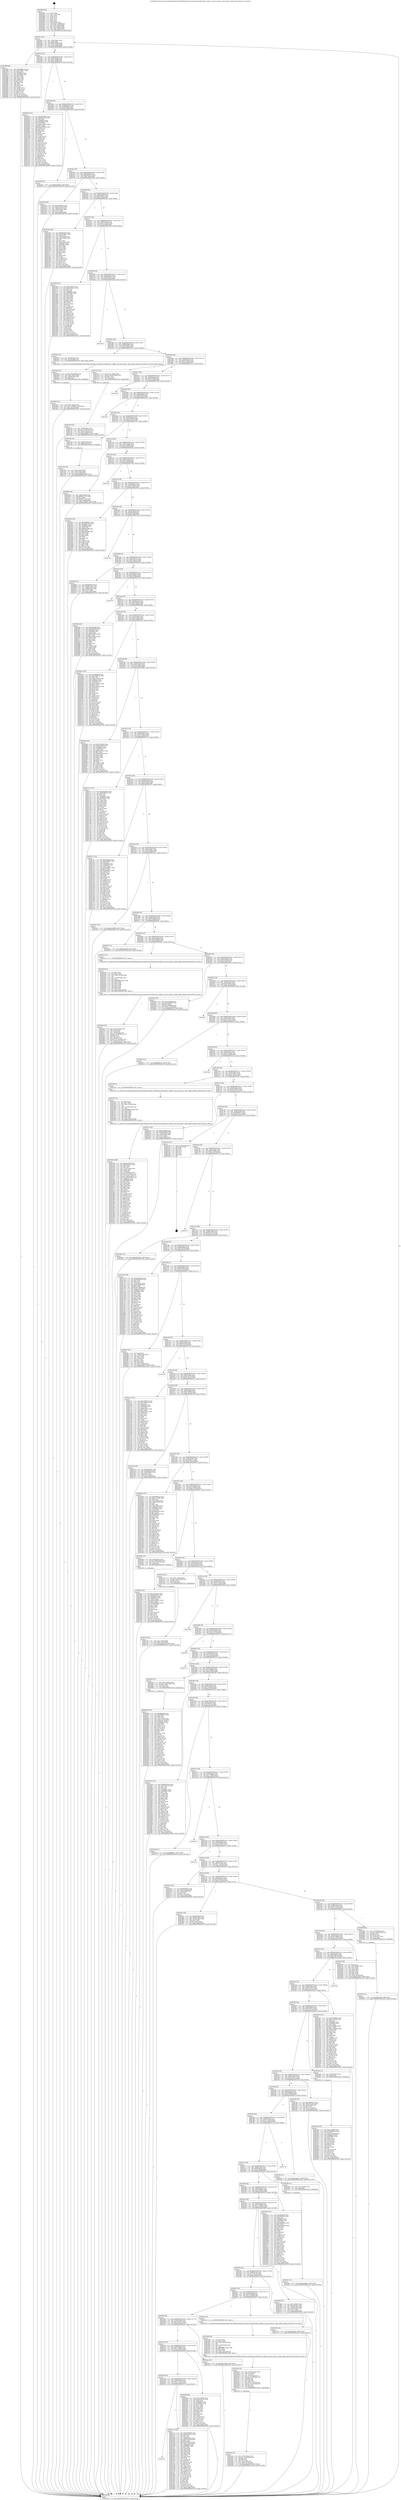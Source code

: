 digraph "0x401890" {
  label = "0x401890 (/mnt/c/Users/mathe/Desktop/tcc/POCII/binaries/extr_linuxdriversusbhostdwc_otgdwc_otg_hcd_queue.c_find_single_uframe_Final-ollvm.out::main(0))"
  labelloc = "t"
  node[shape=record]

  Entry [label="",width=0.3,height=0.3,shape=circle,fillcolor=black,style=filled]
  "0x4018c2" [label="{
     0x4018c2 [32]\l
     | [instrs]\l
     &nbsp;&nbsp;0x4018c2 \<+6\>: mov -0x8c(%rbp),%eax\l
     &nbsp;&nbsp;0x4018c8 \<+2\>: mov %eax,%ecx\l
     &nbsp;&nbsp;0x4018ca \<+6\>: sub $0x83b1060c,%ecx\l
     &nbsp;&nbsp;0x4018d0 \<+6\>: mov %eax,-0x90(%rbp)\l
     &nbsp;&nbsp;0x4018d6 \<+6\>: mov %ecx,-0x94(%rbp)\l
     &nbsp;&nbsp;0x4018dc \<+6\>: je 0000000000402968 \<main+0x10d8\>\l
  }"]
  "0x402968" [label="{
     0x402968 [86]\l
     | [instrs]\l
     &nbsp;&nbsp;0x402968 \<+5\>: mov $0x409bfca4,%eax\l
     &nbsp;&nbsp;0x40296d \<+5\>: mov $0x18b4017,%ecx\l
     &nbsp;&nbsp;0x402972 \<+2\>: xor %edx,%edx\l
     &nbsp;&nbsp;0x402974 \<+7\>: mov 0x40605c,%esi\l
     &nbsp;&nbsp;0x40297b \<+7\>: mov 0x406060,%edi\l
     &nbsp;&nbsp;0x402982 \<+3\>: sub $0x1,%edx\l
     &nbsp;&nbsp;0x402985 \<+3\>: mov %esi,%r8d\l
     &nbsp;&nbsp;0x402988 \<+3\>: add %edx,%r8d\l
     &nbsp;&nbsp;0x40298b \<+4\>: imul %r8d,%esi\l
     &nbsp;&nbsp;0x40298f \<+3\>: and $0x1,%esi\l
     &nbsp;&nbsp;0x402992 \<+3\>: cmp $0x0,%esi\l
     &nbsp;&nbsp;0x402995 \<+4\>: sete %r9b\l
     &nbsp;&nbsp;0x402999 \<+3\>: cmp $0xa,%edi\l
     &nbsp;&nbsp;0x40299c \<+4\>: setl %r10b\l
     &nbsp;&nbsp;0x4029a0 \<+3\>: mov %r9b,%r11b\l
     &nbsp;&nbsp;0x4029a3 \<+3\>: and %r10b,%r11b\l
     &nbsp;&nbsp;0x4029a6 \<+3\>: xor %r10b,%r9b\l
     &nbsp;&nbsp;0x4029a9 \<+3\>: or %r9b,%r11b\l
     &nbsp;&nbsp;0x4029ac \<+4\>: test $0x1,%r11b\l
     &nbsp;&nbsp;0x4029b0 \<+3\>: cmovne %ecx,%eax\l
     &nbsp;&nbsp;0x4029b3 \<+6\>: mov %eax,-0x8c(%rbp)\l
     &nbsp;&nbsp;0x4029b9 \<+5\>: jmp 00000000004032e9 \<main+0x1a59\>\l
  }"]
  "0x4018e2" [label="{
     0x4018e2 [28]\l
     | [instrs]\l
     &nbsp;&nbsp;0x4018e2 \<+5\>: jmp 00000000004018e7 \<main+0x57\>\l
     &nbsp;&nbsp;0x4018e7 \<+6\>: mov -0x90(%rbp),%eax\l
     &nbsp;&nbsp;0x4018ed \<+5\>: sub $0x8754faff,%eax\l
     &nbsp;&nbsp;0x4018f2 \<+6\>: mov %eax,-0x98(%rbp)\l
     &nbsp;&nbsp;0x4018f8 \<+6\>: je 0000000000402bc4 \<main+0x1334\>\l
  }"]
  Exit [label="",width=0.3,height=0.3,shape=circle,fillcolor=black,style=filled,peripheries=2]
  "0x402bc4" [label="{
     0x402bc4 [147]\l
     | [instrs]\l
     &nbsp;&nbsp;0x402bc4 \<+5\>: mov $0xc2f09e42,%eax\l
     &nbsp;&nbsp;0x402bc9 \<+5\>: mov $0xfdd51436,%ecx\l
     &nbsp;&nbsp;0x402bce \<+2\>: mov $0x1,%dl\l
     &nbsp;&nbsp;0x402bd0 \<+7\>: mov 0x40605c,%esi\l
     &nbsp;&nbsp;0x402bd7 \<+7\>: mov 0x406060,%edi\l
     &nbsp;&nbsp;0x402bde \<+3\>: mov %esi,%r8d\l
     &nbsp;&nbsp;0x402be1 \<+7\>: sub $0xdc7fd2be,%r8d\l
     &nbsp;&nbsp;0x402be8 \<+4\>: sub $0x1,%r8d\l
     &nbsp;&nbsp;0x402bec \<+7\>: add $0xdc7fd2be,%r8d\l
     &nbsp;&nbsp;0x402bf3 \<+4\>: imul %r8d,%esi\l
     &nbsp;&nbsp;0x402bf7 \<+3\>: and $0x1,%esi\l
     &nbsp;&nbsp;0x402bfa \<+3\>: cmp $0x0,%esi\l
     &nbsp;&nbsp;0x402bfd \<+4\>: sete %r9b\l
     &nbsp;&nbsp;0x402c01 \<+3\>: cmp $0xa,%edi\l
     &nbsp;&nbsp;0x402c04 \<+4\>: setl %r10b\l
     &nbsp;&nbsp;0x402c08 \<+3\>: mov %r9b,%r11b\l
     &nbsp;&nbsp;0x402c0b \<+4\>: xor $0xff,%r11b\l
     &nbsp;&nbsp;0x402c0f \<+3\>: mov %r10b,%bl\l
     &nbsp;&nbsp;0x402c12 \<+3\>: xor $0xff,%bl\l
     &nbsp;&nbsp;0x402c15 \<+3\>: xor $0x0,%dl\l
     &nbsp;&nbsp;0x402c18 \<+3\>: mov %r11b,%r14b\l
     &nbsp;&nbsp;0x402c1b \<+4\>: and $0x0,%r14b\l
     &nbsp;&nbsp;0x402c1f \<+3\>: and %dl,%r9b\l
     &nbsp;&nbsp;0x402c22 \<+3\>: mov %bl,%r15b\l
     &nbsp;&nbsp;0x402c25 \<+4\>: and $0x0,%r15b\l
     &nbsp;&nbsp;0x402c29 \<+3\>: and %dl,%r10b\l
     &nbsp;&nbsp;0x402c2c \<+3\>: or %r9b,%r14b\l
     &nbsp;&nbsp;0x402c2f \<+3\>: or %r10b,%r15b\l
     &nbsp;&nbsp;0x402c32 \<+3\>: xor %r15b,%r14b\l
     &nbsp;&nbsp;0x402c35 \<+3\>: or %bl,%r11b\l
     &nbsp;&nbsp;0x402c38 \<+4\>: xor $0xff,%r11b\l
     &nbsp;&nbsp;0x402c3c \<+3\>: or $0x0,%dl\l
     &nbsp;&nbsp;0x402c3f \<+3\>: and %dl,%r11b\l
     &nbsp;&nbsp;0x402c42 \<+3\>: or %r11b,%r14b\l
     &nbsp;&nbsp;0x402c45 \<+4\>: test $0x1,%r14b\l
     &nbsp;&nbsp;0x402c49 \<+3\>: cmovne %ecx,%eax\l
     &nbsp;&nbsp;0x402c4c \<+6\>: mov %eax,-0x8c(%rbp)\l
     &nbsp;&nbsp;0x402c52 \<+5\>: jmp 00000000004032e9 \<main+0x1a59\>\l
  }"]
  "0x4018fe" [label="{
     0x4018fe [28]\l
     | [instrs]\l
     &nbsp;&nbsp;0x4018fe \<+5\>: jmp 0000000000401903 \<main+0x73\>\l
     &nbsp;&nbsp;0x401903 \<+6\>: mov -0x90(%rbp),%eax\l
     &nbsp;&nbsp;0x401909 \<+5\>: sub $0x894ff42a,%eax\l
     &nbsp;&nbsp;0x40190e \<+6\>: mov %eax,-0x9c(%rbp)\l
     &nbsp;&nbsp;0x401914 \<+6\>: je 0000000000402959 \<main+0x10c9\>\l
  }"]
  "0x402fe7" [label="{
     0x402fe7 [15]\l
     | [instrs]\l
     &nbsp;&nbsp;0x402fe7 \<+10\>: movl $0x656ab881,-0x8c(%rbp)\l
     &nbsp;&nbsp;0x402ff1 \<+5\>: jmp 00000000004032e9 \<main+0x1a59\>\l
  }"]
  "0x402959" [label="{
     0x402959 [15]\l
     | [instrs]\l
     &nbsp;&nbsp;0x402959 \<+10\>: movl $0x83b1060c,-0x8c(%rbp)\l
     &nbsp;&nbsp;0x402963 \<+5\>: jmp 00000000004032e9 \<main+0x1a59\>\l
  }"]
  "0x40191a" [label="{
     0x40191a [28]\l
     | [instrs]\l
     &nbsp;&nbsp;0x40191a \<+5\>: jmp 000000000040191f \<main+0x8f\>\l
     &nbsp;&nbsp;0x40191f \<+6\>: mov -0x90(%rbp),%eax\l
     &nbsp;&nbsp;0x401925 \<+5\>: sub $0x8a90921e,%eax\l
     &nbsp;&nbsp;0x40192a \<+6\>: mov %eax,-0xa0(%rbp)\l
     &nbsp;&nbsp;0x401930 \<+6\>: je 000000000040234b \<main+0xabb\>\l
  }"]
  "0x402fa2" [label="{
     0x402fa2 [15]\l
     | [instrs]\l
     &nbsp;&nbsp;0x402fa2 \<+10\>: movl $0xf6f33e69,-0x8c(%rbp)\l
     &nbsp;&nbsp;0x402fac \<+5\>: jmp 00000000004032e9 \<main+0x1a59\>\l
  }"]
  "0x40234b" [label="{
     0x40234b [30]\l
     | [instrs]\l
     &nbsp;&nbsp;0x40234b \<+5\>: mov $0xa3d50b5c,%eax\l
     &nbsp;&nbsp;0x402350 \<+5\>: mov $0x8c7910b4,%ecx\l
     &nbsp;&nbsp;0x402355 \<+3\>: mov -0x64(%rbp),%edx\l
     &nbsp;&nbsp;0x402358 \<+3\>: cmp -0x60(%rbp),%edx\l
     &nbsp;&nbsp;0x40235b \<+3\>: cmovl %ecx,%eax\l
     &nbsp;&nbsp;0x40235e \<+6\>: mov %eax,-0x8c(%rbp)\l
     &nbsp;&nbsp;0x402364 \<+5\>: jmp 00000000004032e9 \<main+0x1a59\>\l
  }"]
  "0x401936" [label="{
     0x401936 [28]\l
     | [instrs]\l
     &nbsp;&nbsp;0x401936 \<+5\>: jmp 000000000040193b \<main+0xab\>\l
     &nbsp;&nbsp;0x40193b \<+6\>: mov -0x90(%rbp),%eax\l
     &nbsp;&nbsp;0x401941 \<+5\>: sub $0x8c4658f7,%eax\l
     &nbsp;&nbsp;0x401946 \<+6\>: mov %eax,-0xa4(%rbp)\l
     &nbsp;&nbsp;0x40194c \<+6\>: je 000000000040228a \<main+0x9fa\>\l
  }"]
  "0x402ef0" [label="{
     0x402ef0 [100]\l
     | [instrs]\l
     &nbsp;&nbsp;0x402ef0 \<+5\>: mov $0x277ff0be,%ecx\l
     &nbsp;&nbsp;0x402ef5 \<+5\>: mov $0x5086bab0,%edx\l
     &nbsp;&nbsp;0x402efa \<+2\>: xor %esi,%esi\l
     &nbsp;&nbsp;0x402efc \<+10\>: movl $0x0,-0x88(%rbp)\l
     &nbsp;&nbsp;0x402f06 \<+8\>: mov 0x40605c,%r8d\l
     &nbsp;&nbsp;0x402f0e \<+8\>: mov 0x406060,%r9d\l
     &nbsp;&nbsp;0x402f16 \<+3\>: sub $0x1,%esi\l
     &nbsp;&nbsp;0x402f19 \<+3\>: mov %r8d,%r10d\l
     &nbsp;&nbsp;0x402f1c \<+3\>: add %esi,%r10d\l
     &nbsp;&nbsp;0x402f1f \<+4\>: imul %r10d,%r8d\l
     &nbsp;&nbsp;0x402f23 \<+4\>: and $0x1,%r8d\l
     &nbsp;&nbsp;0x402f27 \<+4\>: cmp $0x0,%r8d\l
     &nbsp;&nbsp;0x402f2b \<+4\>: sete %r11b\l
     &nbsp;&nbsp;0x402f2f \<+4\>: cmp $0xa,%r9d\l
     &nbsp;&nbsp;0x402f33 \<+3\>: setl %bl\l
     &nbsp;&nbsp;0x402f36 \<+3\>: mov %r11b,%r14b\l
     &nbsp;&nbsp;0x402f39 \<+3\>: and %bl,%r14b\l
     &nbsp;&nbsp;0x402f3c \<+3\>: xor %bl,%r11b\l
     &nbsp;&nbsp;0x402f3f \<+3\>: or %r11b,%r14b\l
     &nbsp;&nbsp;0x402f42 \<+4\>: test $0x1,%r14b\l
     &nbsp;&nbsp;0x402f46 \<+3\>: cmovne %edx,%ecx\l
     &nbsp;&nbsp;0x402f49 \<+6\>: mov %ecx,-0x8c(%rbp)\l
     &nbsp;&nbsp;0x402f4f \<+5\>: jmp 00000000004032e9 \<main+0x1a59\>\l
  }"]
  "0x40228a" [label="{
     0x40228a [106]\l
     | [instrs]\l
     &nbsp;&nbsp;0x40228a \<+5\>: mov $0x9fa3fb7f,%eax\l
     &nbsp;&nbsp;0x40228f \<+5\>: mov $0x49359fc5,%ecx\l
     &nbsp;&nbsp;0x402294 \<+2\>: xor %edx,%edx\l
     &nbsp;&nbsp;0x402296 \<+3\>: mov -0x5c(%rbp),%esi\l
     &nbsp;&nbsp;0x402299 \<+3\>: cmp -0x50(%rbp),%esi\l
     &nbsp;&nbsp;0x40229c \<+4\>: setl %dil\l
     &nbsp;&nbsp;0x4022a0 \<+4\>: and $0x1,%dil\l
     &nbsp;&nbsp;0x4022a4 \<+4\>: mov %dil,-0x2a(%rbp)\l
     &nbsp;&nbsp;0x4022a8 \<+7\>: mov 0x40605c,%esi\l
     &nbsp;&nbsp;0x4022af \<+8\>: mov 0x406060,%r8d\l
     &nbsp;&nbsp;0x4022b7 \<+3\>: sub $0x1,%edx\l
     &nbsp;&nbsp;0x4022ba \<+3\>: mov %esi,%r9d\l
     &nbsp;&nbsp;0x4022bd \<+3\>: add %edx,%r9d\l
     &nbsp;&nbsp;0x4022c0 \<+4\>: imul %r9d,%esi\l
     &nbsp;&nbsp;0x4022c4 \<+3\>: and $0x1,%esi\l
     &nbsp;&nbsp;0x4022c7 \<+3\>: cmp $0x0,%esi\l
     &nbsp;&nbsp;0x4022ca \<+4\>: sete %dil\l
     &nbsp;&nbsp;0x4022ce \<+4\>: cmp $0xa,%r8d\l
     &nbsp;&nbsp;0x4022d2 \<+4\>: setl %r10b\l
     &nbsp;&nbsp;0x4022d6 \<+3\>: mov %dil,%r11b\l
     &nbsp;&nbsp;0x4022d9 \<+3\>: and %r10b,%r11b\l
     &nbsp;&nbsp;0x4022dc \<+3\>: xor %r10b,%dil\l
     &nbsp;&nbsp;0x4022df \<+3\>: or %dil,%r11b\l
     &nbsp;&nbsp;0x4022e2 \<+4\>: test $0x1,%r11b\l
     &nbsp;&nbsp;0x4022e6 \<+3\>: cmovne %ecx,%eax\l
     &nbsp;&nbsp;0x4022e9 \<+6\>: mov %eax,-0x8c(%rbp)\l
     &nbsp;&nbsp;0x4022ef \<+5\>: jmp 00000000004032e9 \<main+0x1a59\>\l
  }"]
  "0x401952" [label="{
     0x401952 [28]\l
     | [instrs]\l
     &nbsp;&nbsp;0x401952 \<+5\>: jmp 0000000000401957 \<main+0xc7\>\l
     &nbsp;&nbsp;0x401957 \<+6\>: mov -0x90(%rbp),%eax\l
     &nbsp;&nbsp;0x40195d \<+5\>: sub $0x8c7910b4,%eax\l
     &nbsp;&nbsp;0x401962 \<+6\>: mov %eax,-0xa8(%rbp)\l
     &nbsp;&nbsp;0x401968 \<+6\>: je 0000000000402369 \<main+0xad9\>\l
  }"]
  "0x402df3" [label="{
     0x402df3 [100]\l
     | [instrs]\l
     &nbsp;&nbsp;0x402df3 \<+5\>: mov $0x16d76cae,%edx\l
     &nbsp;&nbsp;0x402df8 \<+5\>: mov $0xd59c8d51,%esi\l
     &nbsp;&nbsp;0x402dfd \<+8\>: mov 0x40605c,%r8d\l
     &nbsp;&nbsp;0x402e05 \<+8\>: mov 0x406060,%r9d\l
     &nbsp;&nbsp;0x402e0d \<+3\>: mov %r8d,%r10d\l
     &nbsp;&nbsp;0x402e10 \<+7\>: add $0x62e6d966,%r10d\l
     &nbsp;&nbsp;0x402e17 \<+4\>: sub $0x1,%r10d\l
     &nbsp;&nbsp;0x402e1b \<+7\>: sub $0x62e6d966,%r10d\l
     &nbsp;&nbsp;0x402e22 \<+4\>: imul %r10d,%r8d\l
     &nbsp;&nbsp;0x402e26 \<+4\>: and $0x1,%r8d\l
     &nbsp;&nbsp;0x402e2a \<+4\>: cmp $0x0,%r8d\l
     &nbsp;&nbsp;0x402e2e \<+4\>: sete %r11b\l
     &nbsp;&nbsp;0x402e32 \<+4\>: cmp $0xa,%r9d\l
     &nbsp;&nbsp;0x402e36 \<+3\>: setl %bl\l
     &nbsp;&nbsp;0x402e39 \<+3\>: mov %r11b,%r14b\l
     &nbsp;&nbsp;0x402e3c \<+3\>: and %bl,%r14b\l
     &nbsp;&nbsp;0x402e3f \<+3\>: xor %bl,%r11b\l
     &nbsp;&nbsp;0x402e42 \<+3\>: or %r11b,%r14b\l
     &nbsp;&nbsp;0x402e45 \<+4\>: test $0x1,%r14b\l
     &nbsp;&nbsp;0x402e49 \<+3\>: cmovne %esi,%edx\l
     &nbsp;&nbsp;0x402e4c \<+6\>: mov %edx,-0x8c(%rbp)\l
     &nbsp;&nbsp;0x402e52 \<+5\>: jmp 00000000004032e9 \<main+0x1a59\>\l
  }"]
  "0x402369" [label="{
     0x402369 [137]\l
     | [instrs]\l
     &nbsp;&nbsp;0x402369 \<+5\>: mov $0xa1aee1ff,%eax\l
     &nbsp;&nbsp;0x40236e \<+5\>: mov $0xde7d3bc1,%ecx\l
     &nbsp;&nbsp;0x402373 \<+2\>: mov $0x1,%dl\l
     &nbsp;&nbsp;0x402375 \<+2\>: xor %esi,%esi\l
     &nbsp;&nbsp;0x402377 \<+7\>: mov 0x40605c,%edi\l
     &nbsp;&nbsp;0x40237e \<+8\>: mov 0x406060,%r8d\l
     &nbsp;&nbsp;0x402386 \<+3\>: sub $0x1,%esi\l
     &nbsp;&nbsp;0x402389 \<+3\>: mov %edi,%r9d\l
     &nbsp;&nbsp;0x40238c \<+3\>: add %esi,%r9d\l
     &nbsp;&nbsp;0x40238f \<+4\>: imul %r9d,%edi\l
     &nbsp;&nbsp;0x402393 \<+3\>: and $0x1,%edi\l
     &nbsp;&nbsp;0x402396 \<+3\>: cmp $0x0,%edi\l
     &nbsp;&nbsp;0x402399 \<+4\>: sete %r10b\l
     &nbsp;&nbsp;0x40239d \<+4\>: cmp $0xa,%r8d\l
     &nbsp;&nbsp;0x4023a1 \<+4\>: setl %r11b\l
     &nbsp;&nbsp;0x4023a5 \<+3\>: mov %r10b,%bl\l
     &nbsp;&nbsp;0x4023a8 \<+3\>: xor $0xff,%bl\l
     &nbsp;&nbsp;0x4023ab \<+3\>: mov %r11b,%r14b\l
     &nbsp;&nbsp;0x4023ae \<+4\>: xor $0xff,%r14b\l
     &nbsp;&nbsp;0x4023b2 \<+3\>: xor $0x1,%dl\l
     &nbsp;&nbsp;0x4023b5 \<+3\>: mov %bl,%r15b\l
     &nbsp;&nbsp;0x4023b8 \<+4\>: and $0xff,%r15b\l
     &nbsp;&nbsp;0x4023bc \<+3\>: and %dl,%r10b\l
     &nbsp;&nbsp;0x4023bf \<+3\>: mov %r14b,%r12b\l
     &nbsp;&nbsp;0x4023c2 \<+4\>: and $0xff,%r12b\l
     &nbsp;&nbsp;0x4023c6 \<+3\>: and %dl,%r11b\l
     &nbsp;&nbsp;0x4023c9 \<+3\>: or %r10b,%r15b\l
     &nbsp;&nbsp;0x4023cc \<+3\>: or %r11b,%r12b\l
     &nbsp;&nbsp;0x4023cf \<+3\>: xor %r12b,%r15b\l
     &nbsp;&nbsp;0x4023d2 \<+3\>: or %r14b,%bl\l
     &nbsp;&nbsp;0x4023d5 \<+3\>: xor $0xff,%bl\l
     &nbsp;&nbsp;0x4023d8 \<+3\>: or $0x1,%dl\l
     &nbsp;&nbsp;0x4023db \<+2\>: and %dl,%bl\l
     &nbsp;&nbsp;0x4023dd \<+3\>: or %bl,%r15b\l
     &nbsp;&nbsp;0x4023e0 \<+4\>: test $0x1,%r15b\l
     &nbsp;&nbsp;0x4023e4 \<+3\>: cmovne %ecx,%eax\l
     &nbsp;&nbsp;0x4023e7 \<+6\>: mov %eax,-0x8c(%rbp)\l
     &nbsp;&nbsp;0x4023ed \<+5\>: jmp 00000000004032e9 \<main+0x1a59\>\l
  }"]
  "0x40196e" [label="{
     0x40196e [28]\l
     | [instrs]\l
     &nbsp;&nbsp;0x40196e \<+5\>: jmp 0000000000401973 \<main+0xe3\>\l
     &nbsp;&nbsp;0x401973 \<+6\>: mov -0x90(%rbp),%eax\l
     &nbsp;&nbsp;0x401979 \<+5\>: sub $0x8d0b018c,%eax\l
     &nbsp;&nbsp;0x40197e \<+6\>: mov %eax,-0xac(%rbp)\l
     &nbsp;&nbsp;0x401984 \<+6\>: je 000000000040320d \<main+0x197d\>\l
  }"]
  "0x402d41" [label="{
     0x402d41 [31]\l
     | [instrs]\l
     &nbsp;&nbsp;0x402d41 \<+10\>: movl $0x0,-0x84(%rbp)\l
     &nbsp;&nbsp;0x402d4b \<+10\>: movl $0x713b8d92,-0x8c(%rbp)\l
     &nbsp;&nbsp;0x402d55 \<+6\>: mov %eax,-0x1c0(%rbp)\l
     &nbsp;&nbsp;0x402d5b \<+5\>: jmp 00000000004032e9 \<main+0x1a59\>\l
  }"]
  "0x40320d" [label="{
     0x40320d\l
  }", style=dashed]
  "0x40198a" [label="{
     0x40198a [28]\l
     | [instrs]\l
     &nbsp;&nbsp;0x40198a \<+5\>: jmp 000000000040198f \<main+0xff\>\l
     &nbsp;&nbsp;0x40198f \<+6\>: mov -0x90(%rbp),%eax\l
     &nbsp;&nbsp;0x401995 \<+5\>: sub $0x8fd0e692,%eax\l
     &nbsp;&nbsp;0x40199a \<+6\>: mov %eax,-0xb0(%rbp)\l
     &nbsp;&nbsp;0x4019a0 \<+6\>: je 0000000000402d1d \<main+0x148d\>\l
  }"]
  "0x402d2a" [label="{
     0x402d2a [23]\l
     | [instrs]\l
     &nbsp;&nbsp;0x402d2a \<+10\>: movabs $0x4040b6,%rdi\l
     &nbsp;&nbsp;0x402d34 \<+3\>: mov %eax,-0x80(%rbp)\l
     &nbsp;&nbsp;0x402d37 \<+3\>: mov -0x80(%rbp),%esi\l
     &nbsp;&nbsp;0x402d3a \<+2\>: mov $0x0,%al\l
     &nbsp;&nbsp;0x402d3c \<+5\>: call 0000000000401040 \<printf@plt\>\l
     | [calls]\l
     &nbsp;&nbsp;0x401040 \{1\} (unknown)\l
  }"]
  "0x402d1d" [label="{
     0x402d1d [13]\l
     | [instrs]\l
     &nbsp;&nbsp;0x402d1d \<+4\>: mov -0x58(%rbp),%rdi\l
     &nbsp;&nbsp;0x402d21 \<+4\>: mov -0x70(%rbp),%rsi\l
     &nbsp;&nbsp;0x402d25 \<+5\>: call 0000000000401440 \<find_single_uframe\>\l
     | [calls]\l
     &nbsp;&nbsp;0x401440 \{1\} (/mnt/c/Users/mathe/Desktop/tcc/POCII/binaries/extr_linuxdriversusbhostdwc_otgdwc_otg_hcd_queue.c_find_single_uframe_Final-ollvm.out::find_single_uframe)\l
  }"]
  "0x4019a6" [label="{
     0x4019a6 [28]\l
     | [instrs]\l
     &nbsp;&nbsp;0x4019a6 \<+5\>: jmp 00000000004019ab \<main+0x11b\>\l
     &nbsp;&nbsp;0x4019ab \<+6\>: mov -0x90(%rbp),%eax\l
     &nbsp;&nbsp;0x4019b1 \<+5\>: sub $0x91835a0e,%eax\l
     &nbsp;&nbsp;0x4019b6 \<+6\>: mov %eax,-0xb4(%rbp)\l
     &nbsp;&nbsp;0x4019bc \<+6\>: je 0000000000402312 \<main+0xa82\>\l
  }"]
  "0x402b6a" [label="{
     0x402b6a [56]\l
     | [instrs]\l
     &nbsp;&nbsp;0x402b6a \<+6\>: mov -0x1bc(%rbp),%ecx\l
     &nbsp;&nbsp;0x402b70 \<+3\>: imul %eax,%ecx\l
     &nbsp;&nbsp;0x402b73 \<+4\>: mov %cx,%r8w\l
     &nbsp;&nbsp;0x402b77 \<+4\>: mov -0x70(%rbp),%r9\l
     &nbsp;&nbsp;0x402b7b \<+4\>: movslq -0x74(%rbp),%r10\l
     &nbsp;&nbsp;0x402b7f \<+4\>: shl $0x4,%r10\l
     &nbsp;&nbsp;0x402b83 \<+3\>: add %r10,%r9\l
     &nbsp;&nbsp;0x402b86 \<+4\>: mov 0x8(%r9),%r9\l
     &nbsp;&nbsp;0x402b8a \<+4\>: movslq -0x7c(%rbp),%r10\l
     &nbsp;&nbsp;0x402b8e \<+5\>: mov %r8w,(%r9,%r10,2)\l
     &nbsp;&nbsp;0x402b93 \<+10\>: movl $0xdc91b041,-0x8c(%rbp)\l
     &nbsp;&nbsp;0x402b9d \<+5\>: jmp 00000000004032e9 \<main+0x1a59\>\l
  }"]
  "0x402312" [label="{
     0x402312 [23]\l
     | [instrs]\l
     &nbsp;&nbsp;0x402312 \<+7\>: movl $0x1,-0x60(%rbp)\l
     &nbsp;&nbsp;0x402319 \<+4\>: movslq -0x60(%rbp),%rax\l
     &nbsp;&nbsp;0x40231d \<+4\>: shl $0x1,%rax\l
     &nbsp;&nbsp;0x402321 \<+3\>: mov %rax,%rdi\l
     &nbsp;&nbsp;0x402324 \<+5\>: call 0000000000401050 \<malloc@plt\>\l
     | [calls]\l
     &nbsp;&nbsp;0x401050 \{1\} (unknown)\l
  }"]
  "0x4019c2" [label="{
     0x4019c2 [28]\l
     | [instrs]\l
     &nbsp;&nbsp;0x4019c2 \<+5\>: jmp 00000000004019c7 \<main+0x137\>\l
     &nbsp;&nbsp;0x4019c7 \<+6\>: mov -0x90(%rbp),%eax\l
     &nbsp;&nbsp;0x4019cd \<+5\>: sub $0x96af3c0f,%eax\l
     &nbsp;&nbsp;0x4019d2 \<+6\>: mov %eax,-0xb8(%rbp)\l
     &nbsp;&nbsp;0x4019d8 \<+6\>: je 00000000004032d8 \<main+0x1a48\>\l
  }"]
  "0x402b36" [label="{
     0x402b36 [52]\l
     | [instrs]\l
     &nbsp;&nbsp;0x402b36 \<+2\>: xor %ecx,%ecx\l
     &nbsp;&nbsp;0x402b38 \<+5\>: mov $0x2,%edx\l
     &nbsp;&nbsp;0x402b3d \<+6\>: mov %edx,-0x1b8(%rbp)\l
     &nbsp;&nbsp;0x402b43 \<+1\>: cltd\l
     &nbsp;&nbsp;0x402b44 \<+6\>: mov -0x1b8(%rbp),%esi\l
     &nbsp;&nbsp;0x402b4a \<+2\>: idiv %esi\l
     &nbsp;&nbsp;0x402b4c \<+6\>: imul $0xfffffffe,%edx,%edx\l
     &nbsp;&nbsp;0x402b52 \<+2\>: mov %ecx,%edi\l
     &nbsp;&nbsp;0x402b54 \<+2\>: sub %edx,%edi\l
     &nbsp;&nbsp;0x402b56 \<+2\>: mov %ecx,%edx\l
     &nbsp;&nbsp;0x402b58 \<+3\>: sub $0x1,%edx\l
     &nbsp;&nbsp;0x402b5b \<+2\>: add %edx,%edi\l
     &nbsp;&nbsp;0x402b5d \<+2\>: sub %edi,%ecx\l
     &nbsp;&nbsp;0x402b5f \<+6\>: mov %ecx,-0x1bc(%rbp)\l
     &nbsp;&nbsp;0x402b65 \<+5\>: call 0000000000401160 \<next_i\>\l
     | [calls]\l
     &nbsp;&nbsp;0x401160 \{1\} (/mnt/c/Users/mathe/Desktop/tcc/POCII/binaries/extr_linuxdriversusbhostdwc_otgdwc_otg_hcd_queue.c_find_single_uframe_Final-ollvm.out::next_i)\l
  }"]
  "0x4032d8" [label="{
     0x4032d8\l
  }", style=dashed]
  "0x4019de" [label="{
     0x4019de [28]\l
     | [instrs]\l
     &nbsp;&nbsp;0x4019de \<+5\>: jmp 00000000004019e3 \<main+0x153\>\l
     &nbsp;&nbsp;0x4019e3 \<+6\>: mov -0x90(%rbp),%eax\l
     &nbsp;&nbsp;0x4019e9 \<+5\>: sub $0x9fa3fb7f,%eax\l
     &nbsp;&nbsp;0x4019ee \<+6\>: mov %eax,-0xbc(%rbp)\l
     &nbsp;&nbsp;0x4019f4 \<+6\>: je 0000000000403185 \<main+0x18f5\>\l
  }"]
  "0x402aea" [label="{
     0x402aea [41]\l
     | [instrs]\l
     &nbsp;&nbsp;0x402aea \<+4\>: mov -0x70(%rbp),%rdi\l
     &nbsp;&nbsp;0x402aee \<+4\>: movslq -0x74(%rbp),%r8\l
     &nbsp;&nbsp;0x402af2 \<+4\>: shl $0x4,%r8\l
     &nbsp;&nbsp;0x402af6 \<+3\>: add %r8,%rdi\l
     &nbsp;&nbsp;0x402af9 \<+4\>: mov %rax,0x8(%rdi)\l
     &nbsp;&nbsp;0x402afd \<+7\>: movl $0x0,-0x7c(%rbp)\l
     &nbsp;&nbsp;0x402b04 \<+10\>: movl $0xe0d39d70,-0x8c(%rbp)\l
     &nbsp;&nbsp;0x402b0e \<+5\>: jmp 00000000004032e9 \<main+0x1a59\>\l
  }"]
  "0x403185" [label="{
     0x403185\l
  }", style=dashed]
  "0x4019fa" [label="{
     0x4019fa [28]\l
     | [instrs]\l
     &nbsp;&nbsp;0x4019fa \<+5\>: jmp 00000000004019ff \<main+0x16f\>\l
     &nbsp;&nbsp;0x4019ff \<+6\>: mov -0x90(%rbp),%eax\l
     &nbsp;&nbsp;0x401a05 \<+5\>: sub $0xa00f5634,%eax\l
     &nbsp;&nbsp;0x401a0a \<+6\>: mov %eax,-0xc0(%rbp)\l
     &nbsp;&nbsp;0x401a10 \<+6\>: je 0000000000402183 \<main+0x8f3\>\l
  }"]
  "0x402ab4" [label="{
     0x402ab4 [54]\l
     | [instrs]\l
     &nbsp;&nbsp;0x402ab4 \<+6\>: mov -0x1b4(%rbp),%ecx\l
     &nbsp;&nbsp;0x402aba \<+3\>: imul %eax,%ecx\l
     &nbsp;&nbsp;0x402abd \<+3\>: mov %cx,%di\l
     &nbsp;&nbsp;0x402ac0 \<+4\>: mov -0x70(%rbp),%r8\l
     &nbsp;&nbsp;0x402ac4 \<+4\>: movslq -0x74(%rbp),%r9\l
     &nbsp;&nbsp;0x402ac8 \<+4\>: shl $0x4,%r9\l
     &nbsp;&nbsp;0x402acc \<+3\>: add %r9,%r8\l
     &nbsp;&nbsp;0x402acf \<+4\>: mov %di,(%r8)\l
     &nbsp;&nbsp;0x402ad3 \<+7\>: movl $0x1,-0x78(%rbp)\l
     &nbsp;&nbsp;0x402ada \<+4\>: movslq -0x78(%rbp),%r8\l
     &nbsp;&nbsp;0x402ade \<+4\>: shl $0x1,%r8\l
     &nbsp;&nbsp;0x402ae2 \<+3\>: mov %r8,%rdi\l
     &nbsp;&nbsp;0x402ae5 \<+5\>: call 0000000000401050 \<malloc@plt\>\l
     | [calls]\l
     &nbsp;&nbsp;0x401050 \{1\} (unknown)\l
  }"]
  "0x402183" [label="{
     0x402183 [13]\l
     | [instrs]\l
     &nbsp;&nbsp;0x402183 \<+4\>: mov -0x48(%rbp),%rax\l
     &nbsp;&nbsp;0x402187 \<+4\>: mov 0x8(%rax),%rdi\l
     &nbsp;&nbsp;0x40218b \<+5\>: call 0000000000401060 \<atoi@plt\>\l
     | [calls]\l
     &nbsp;&nbsp;0x401060 \{1\} (unknown)\l
  }"]
  "0x401a16" [label="{
     0x401a16 [28]\l
     | [instrs]\l
     &nbsp;&nbsp;0x401a16 \<+5\>: jmp 0000000000401a1b \<main+0x18b\>\l
     &nbsp;&nbsp;0x401a1b \<+6\>: mov -0x90(%rbp),%eax\l
     &nbsp;&nbsp;0x401a21 \<+5\>: sub $0xa181b909,%eax\l
     &nbsp;&nbsp;0x401a26 \<+6\>: mov %eax,-0xc4(%rbp)\l
     &nbsp;&nbsp;0x401a2c \<+6\>: je 0000000000402e66 \<main+0x15d6\>\l
  }"]
  "0x402a88" [label="{
     0x402a88 [44]\l
     | [instrs]\l
     &nbsp;&nbsp;0x402a88 \<+2\>: xor %ecx,%ecx\l
     &nbsp;&nbsp;0x402a8a \<+5\>: mov $0x2,%edx\l
     &nbsp;&nbsp;0x402a8f \<+6\>: mov %edx,-0x1b0(%rbp)\l
     &nbsp;&nbsp;0x402a95 \<+1\>: cltd\l
     &nbsp;&nbsp;0x402a96 \<+6\>: mov -0x1b0(%rbp),%esi\l
     &nbsp;&nbsp;0x402a9c \<+2\>: idiv %esi\l
     &nbsp;&nbsp;0x402a9e \<+6\>: imul $0xfffffffe,%edx,%edx\l
     &nbsp;&nbsp;0x402aa4 \<+3\>: sub $0x1,%ecx\l
     &nbsp;&nbsp;0x402aa7 \<+2\>: sub %ecx,%edx\l
     &nbsp;&nbsp;0x402aa9 \<+6\>: mov %edx,-0x1b4(%rbp)\l
     &nbsp;&nbsp;0x402aaf \<+5\>: call 0000000000401160 \<next_i\>\l
     | [calls]\l
     &nbsp;&nbsp;0x401160 \{1\} (/mnt/c/Users/mathe/Desktop/tcc/POCII/binaries/extr_linuxdriversusbhostdwc_otgdwc_otg_hcd_queue.c_find_single_uframe_Final-ollvm.out::next_i)\l
  }"]
  "0x402e66" [label="{
     0x402e66 [40]\l
     | [instrs]\l
     &nbsp;&nbsp;0x402e66 \<+6\>: mov -0x84(%rbp),%eax\l
     &nbsp;&nbsp;0x402e6c \<+5\>: add $0x89a527e3,%eax\l
     &nbsp;&nbsp;0x402e71 \<+3\>: add $0x1,%eax\l
     &nbsp;&nbsp;0x402e74 \<+5\>: sub $0x89a527e3,%eax\l
     &nbsp;&nbsp;0x402e79 \<+6\>: mov %eax,-0x84(%rbp)\l
     &nbsp;&nbsp;0x402e7f \<+10\>: movl $0x713b8d92,-0x8c(%rbp)\l
     &nbsp;&nbsp;0x402e89 \<+5\>: jmp 00000000004032e9 \<main+0x1a59\>\l
  }"]
  "0x401a32" [label="{
     0x401a32 [28]\l
     | [instrs]\l
     &nbsp;&nbsp;0x401a32 \<+5\>: jmp 0000000000401a37 \<main+0x1a7\>\l
     &nbsp;&nbsp;0x401a37 \<+6\>: mov -0x90(%rbp),%eax\l
     &nbsp;&nbsp;0x401a3d \<+5\>: sub $0xa1aee1ff,%eax\l
     &nbsp;&nbsp;0x401a42 \<+6\>: mov %eax,-0xc8(%rbp)\l
     &nbsp;&nbsp;0x401a48 \<+6\>: je 0000000000403194 \<main+0x1904\>\l
  }"]
  "0x4028bd" [label="{
     0x4028bd [156]\l
     | [instrs]\l
     &nbsp;&nbsp;0x4028bd \<+5\>: mov $0xaffc508f,%ecx\l
     &nbsp;&nbsp;0x4028c2 \<+5\>: mov $0x894ff42a,%edx\l
     &nbsp;&nbsp;0x4028c7 \<+3\>: mov $0x1,%sil\l
     &nbsp;&nbsp;0x4028ca \<+3\>: xor %r8d,%r8d\l
     &nbsp;&nbsp;0x4028cd \<+4\>: mov %rax,-0x70(%rbp)\l
     &nbsp;&nbsp;0x4028d1 \<+7\>: movl $0x0,-0x74(%rbp)\l
     &nbsp;&nbsp;0x4028d8 \<+8\>: mov 0x40605c,%r9d\l
     &nbsp;&nbsp;0x4028e0 \<+8\>: mov 0x406060,%r10d\l
     &nbsp;&nbsp;0x4028e8 \<+4\>: sub $0x1,%r8d\l
     &nbsp;&nbsp;0x4028ec \<+3\>: mov %r9d,%r11d\l
     &nbsp;&nbsp;0x4028ef \<+3\>: add %r8d,%r11d\l
     &nbsp;&nbsp;0x4028f2 \<+4\>: imul %r11d,%r9d\l
     &nbsp;&nbsp;0x4028f6 \<+4\>: and $0x1,%r9d\l
     &nbsp;&nbsp;0x4028fa \<+4\>: cmp $0x0,%r9d\l
     &nbsp;&nbsp;0x4028fe \<+3\>: sete %bl\l
     &nbsp;&nbsp;0x402901 \<+4\>: cmp $0xa,%r10d\l
     &nbsp;&nbsp;0x402905 \<+4\>: setl %r14b\l
     &nbsp;&nbsp;0x402909 \<+3\>: mov %bl,%r15b\l
     &nbsp;&nbsp;0x40290c \<+4\>: xor $0xff,%r15b\l
     &nbsp;&nbsp;0x402910 \<+3\>: mov %r14b,%r12b\l
     &nbsp;&nbsp;0x402913 \<+4\>: xor $0xff,%r12b\l
     &nbsp;&nbsp;0x402917 \<+4\>: xor $0x1,%sil\l
     &nbsp;&nbsp;0x40291b \<+3\>: mov %r15b,%r13b\l
     &nbsp;&nbsp;0x40291e \<+4\>: and $0xff,%r13b\l
     &nbsp;&nbsp;0x402922 \<+3\>: and %sil,%bl\l
     &nbsp;&nbsp;0x402925 \<+3\>: mov %r12b,%al\l
     &nbsp;&nbsp;0x402928 \<+2\>: and $0xff,%al\l
     &nbsp;&nbsp;0x40292a \<+3\>: and %sil,%r14b\l
     &nbsp;&nbsp;0x40292d \<+3\>: or %bl,%r13b\l
     &nbsp;&nbsp;0x402930 \<+3\>: or %r14b,%al\l
     &nbsp;&nbsp;0x402933 \<+3\>: xor %al,%r13b\l
     &nbsp;&nbsp;0x402936 \<+3\>: or %r12b,%r15b\l
     &nbsp;&nbsp;0x402939 \<+4\>: xor $0xff,%r15b\l
     &nbsp;&nbsp;0x40293d \<+4\>: or $0x1,%sil\l
     &nbsp;&nbsp;0x402941 \<+3\>: and %sil,%r15b\l
     &nbsp;&nbsp;0x402944 \<+3\>: or %r15b,%r13b\l
     &nbsp;&nbsp;0x402947 \<+4\>: test $0x1,%r13b\l
     &nbsp;&nbsp;0x40294b \<+3\>: cmovne %edx,%ecx\l
     &nbsp;&nbsp;0x40294e \<+6\>: mov %ecx,-0x8c(%rbp)\l
     &nbsp;&nbsp;0x402954 \<+5\>: jmp 00000000004032e9 \<main+0x1a59\>\l
  }"]
  "0x403194" [label="{
     0x403194\l
  }", style=dashed]
  "0x401a4e" [label="{
     0x401a4e [28]\l
     | [instrs]\l
     &nbsp;&nbsp;0x401a4e \<+5\>: jmp 0000000000401a53 \<main+0x1c3\>\l
     &nbsp;&nbsp;0x401a53 \<+6\>: mov -0x90(%rbp),%eax\l
     &nbsp;&nbsp;0x401a59 \<+5\>: sub $0xa3d50b5c,%eax\l
     &nbsp;&nbsp;0x401a5e \<+6\>: mov %eax,-0xcc(%rbp)\l
     &nbsp;&nbsp;0x401a64 \<+6\>: je 0000000000402622 \<main+0xd92\>\l
  }"]
  "0x402052" [label="{
     0x402052\l
  }", style=dashed]
  "0x402622" [label="{
     0x402622 [91]\l
     | [instrs]\l
     &nbsp;&nbsp;0x402622 \<+5\>: mov $0x8d0b018c,%eax\l
     &nbsp;&nbsp;0x402627 \<+5\>: mov $0x20459dab,%ecx\l
     &nbsp;&nbsp;0x40262c \<+7\>: mov 0x40605c,%edx\l
     &nbsp;&nbsp;0x402633 \<+7\>: mov 0x406060,%esi\l
     &nbsp;&nbsp;0x40263a \<+2\>: mov %edx,%edi\l
     &nbsp;&nbsp;0x40263c \<+6\>: add $0x8da91fd9,%edi\l
     &nbsp;&nbsp;0x402642 \<+3\>: sub $0x1,%edi\l
     &nbsp;&nbsp;0x402645 \<+6\>: sub $0x8da91fd9,%edi\l
     &nbsp;&nbsp;0x40264b \<+3\>: imul %edi,%edx\l
     &nbsp;&nbsp;0x40264e \<+3\>: and $0x1,%edx\l
     &nbsp;&nbsp;0x402651 \<+3\>: cmp $0x0,%edx\l
     &nbsp;&nbsp;0x402654 \<+4\>: sete %r8b\l
     &nbsp;&nbsp;0x402658 \<+3\>: cmp $0xa,%esi\l
     &nbsp;&nbsp;0x40265b \<+4\>: setl %r9b\l
     &nbsp;&nbsp;0x40265f \<+3\>: mov %r8b,%r10b\l
     &nbsp;&nbsp;0x402662 \<+3\>: and %r9b,%r10b\l
     &nbsp;&nbsp;0x402665 \<+3\>: xor %r9b,%r8b\l
     &nbsp;&nbsp;0x402668 \<+3\>: or %r8b,%r10b\l
     &nbsp;&nbsp;0x40266b \<+4\>: test $0x1,%r10b\l
     &nbsp;&nbsp;0x40266f \<+3\>: cmovne %ecx,%eax\l
     &nbsp;&nbsp;0x402672 \<+6\>: mov %eax,-0x8c(%rbp)\l
     &nbsp;&nbsp;0x402678 \<+5\>: jmp 00000000004032e9 \<main+0x1a59\>\l
  }"]
  "0x401a6a" [label="{
     0x401a6a [28]\l
     | [instrs]\l
     &nbsp;&nbsp;0x401a6a \<+5\>: jmp 0000000000401a6f \<main+0x1df\>\l
     &nbsp;&nbsp;0x401a6f \<+6\>: mov -0x90(%rbp),%eax\l
     &nbsp;&nbsp;0x401a75 \<+5\>: sub $0xaffc508f,%eax\l
     &nbsp;&nbsp;0x401a7a \<+6\>: mov %eax,-0xd0(%rbp)\l
     &nbsp;&nbsp;0x401a80 \<+6\>: je 000000000040323e \<main+0x19ae\>\l
  }"]
  "0x402575" [label="{
     0x402575 [158]\l
     | [instrs]\l
     &nbsp;&nbsp;0x402575 \<+5\>: mov $0x3092fb99,%eax\l
     &nbsp;&nbsp;0x40257a \<+5\>: mov $0xdce24397,%ecx\l
     &nbsp;&nbsp;0x40257f \<+2\>: mov $0x1,%dl\l
     &nbsp;&nbsp;0x402581 \<+2\>: xor %esi,%esi\l
     &nbsp;&nbsp;0x402583 \<+3\>: mov -0x64(%rbp),%edi\l
     &nbsp;&nbsp;0x402586 \<+6\>: sub $0x65079150,%edi\l
     &nbsp;&nbsp;0x40258c \<+3\>: add $0x1,%edi\l
     &nbsp;&nbsp;0x40258f \<+6\>: add $0x65079150,%edi\l
     &nbsp;&nbsp;0x402595 \<+3\>: mov %edi,-0x64(%rbp)\l
     &nbsp;&nbsp;0x402598 \<+7\>: mov 0x40605c,%edi\l
     &nbsp;&nbsp;0x40259f \<+8\>: mov 0x406060,%r8d\l
     &nbsp;&nbsp;0x4025a7 \<+3\>: sub $0x1,%esi\l
     &nbsp;&nbsp;0x4025aa \<+3\>: mov %edi,%r9d\l
     &nbsp;&nbsp;0x4025ad \<+3\>: add %esi,%r9d\l
     &nbsp;&nbsp;0x4025b0 \<+4\>: imul %r9d,%edi\l
     &nbsp;&nbsp;0x4025b4 \<+3\>: and $0x1,%edi\l
     &nbsp;&nbsp;0x4025b7 \<+3\>: cmp $0x0,%edi\l
     &nbsp;&nbsp;0x4025ba \<+4\>: sete %r10b\l
     &nbsp;&nbsp;0x4025be \<+4\>: cmp $0xa,%r8d\l
     &nbsp;&nbsp;0x4025c2 \<+4\>: setl %r11b\l
     &nbsp;&nbsp;0x4025c6 \<+3\>: mov %r10b,%bl\l
     &nbsp;&nbsp;0x4025c9 \<+3\>: xor $0xff,%bl\l
     &nbsp;&nbsp;0x4025cc \<+3\>: mov %r11b,%r14b\l
     &nbsp;&nbsp;0x4025cf \<+4\>: xor $0xff,%r14b\l
     &nbsp;&nbsp;0x4025d3 \<+3\>: xor $0x1,%dl\l
     &nbsp;&nbsp;0x4025d6 \<+3\>: mov %bl,%r15b\l
     &nbsp;&nbsp;0x4025d9 \<+4\>: and $0xff,%r15b\l
     &nbsp;&nbsp;0x4025dd \<+3\>: and %dl,%r10b\l
     &nbsp;&nbsp;0x4025e0 \<+3\>: mov %r14b,%r12b\l
     &nbsp;&nbsp;0x4025e3 \<+4\>: and $0xff,%r12b\l
     &nbsp;&nbsp;0x4025e7 \<+3\>: and %dl,%r11b\l
     &nbsp;&nbsp;0x4025ea \<+3\>: or %r10b,%r15b\l
     &nbsp;&nbsp;0x4025ed \<+3\>: or %r11b,%r12b\l
     &nbsp;&nbsp;0x4025f0 \<+3\>: xor %r12b,%r15b\l
     &nbsp;&nbsp;0x4025f3 \<+3\>: or %r14b,%bl\l
     &nbsp;&nbsp;0x4025f6 \<+3\>: xor $0xff,%bl\l
     &nbsp;&nbsp;0x4025f9 \<+3\>: or $0x1,%dl\l
     &nbsp;&nbsp;0x4025fc \<+2\>: and %dl,%bl\l
     &nbsp;&nbsp;0x4025fe \<+3\>: or %bl,%r15b\l
     &nbsp;&nbsp;0x402601 \<+4\>: test $0x1,%r15b\l
     &nbsp;&nbsp;0x402605 \<+3\>: cmovne %ecx,%eax\l
     &nbsp;&nbsp;0x402608 \<+6\>: mov %eax,-0x8c(%rbp)\l
     &nbsp;&nbsp;0x40260e \<+5\>: jmp 00000000004032e9 \<main+0x1a59\>\l
  }"]
  "0x40323e" [label="{
     0x40323e\l
  }", style=dashed]
  "0x401a86" [label="{
     0x401a86 [28]\l
     | [instrs]\l
     &nbsp;&nbsp;0x401a86 \<+5\>: jmp 0000000000401a8b \<main+0x1fb\>\l
     &nbsp;&nbsp;0x401a8b \<+6\>: mov -0x90(%rbp),%eax\l
     &nbsp;&nbsp;0x401a91 \<+5\>: sub $0xb1eda115,%eax\l
     &nbsp;&nbsp;0x401a96 \<+6\>: mov %eax,-0xd4(%rbp)\l
     &nbsp;&nbsp;0x401a9c \<+6\>: je 0000000000402f63 \<main+0x16d3\>\l
  }"]
  "0x402036" [label="{
     0x402036 [28]\l
     | [instrs]\l
     &nbsp;&nbsp;0x402036 \<+5\>: jmp 000000000040203b \<main+0x7ab\>\l
     &nbsp;&nbsp;0x40203b \<+6\>: mov -0x90(%rbp),%eax\l
     &nbsp;&nbsp;0x402041 \<+5\>: sub $0x7d7228fc,%eax\l
     &nbsp;&nbsp;0x402046 \<+6\>: mov %eax,-0x1a4(%rbp)\l
     &nbsp;&nbsp;0x40204c \<+6\>: je 0000000000402575 \<main+0xce5\>\l
  }"]
  "0x402f63" [label="{
     0x402f63 [33]\l
     | [instrs]\l
     &nbsp;&nbsp;0x402f63 \<+5\>: mov $0x602f6c8a,%eax\l
     &nbsp;&nbsp;0x402f68 \<+5\>: mov $0x3f873361,%ecx\l
     &nbsp;&nbsp;0x402f6d \<+6\>: mov -0x88(%rbp),%edx\l
     &nbsp;&nbsp;0x402f73 \<+3\>: cmp -0x68(%rbp),%edx\l
     &nbsp;&nbsp;0x402f76 \<+3\>: cmovl %ecx,%eax\l
     &nbsp;&nbsp;0x402f79 \<+6\>: mov %eax,-0x8c(%rbp)\l
     &nbsp;&nbsp;0x402f7f \<+5\>: jmp 00000000004032e9 \<main+0x1a59\>\l
  }"]
  "0x401aa2" [label="{
     0x401aa2 [28]\l
     | [instrs]\l
     &nbsp;&nbsp;0x401aa2 \<+5\>: jmp 0000000000401aa7 \<main+0x217\>\l
     &nbsp;&nbsp;0x401aa7 \<+6\>: mov -0x90(%rbp),%eax\l
     &nbsp;&nbsp;0x401aad \<+5\>: sub $0xc2f09e42,%eax\l
     &nbsp;&nbsp;0x401ab2 \<+6\>: mov %eax,-0xd8(%rbp)\l
     &nbsp;&nbsp;0x401ab8 \<+6\>: je 000000000040327e \<main+0x19ee\>\l
  }"]
  "0x402e8e" [label="{
     0x402e8e [86]\l
     | [instrs]\l
     &nbsp;&nbsp;0x402e8e \<+5\>: mov $0x277ff0be,%eax\l
     &nbsp;&nbsp;0x402e93 \<+5\>: mov $0x44d57fe7,%ecx\l
     &nbsp;&nbsp;0x402e98 \<+2\>: xor %edx,%edx\l
     &nbsp;&nbsp;0x402e9a \<+7\>: mov 0x40605c,%esi\l
     &nbsp;&nbsp;0x402ea1 \<+7\>: mov 0x406060,%edi\l
     &nbsp;&nbsp;0x402ea8 \<+3\>: sub $0x1,%edx\l
     &nbsp;&nbsp;0x402eab \<+3\>: mov %esi,%r8d\l
     &nbsp;&nbsp;0x402eae \<+3\>: add %edx,%r8d\l
     &nbsp;&nbsp;0x402eb1 \<+4\>: imul %r8d,%esi\l
     &nbsp;&nbsp;0x402eb5 \<+3\>: and $0x1,%esi\l
     &nbsp;&nbsp;0x402eb8 \<+3\>: cmp $0x0,%esi\l
     &nbsp;&nbsp;0x402ebb \<+4\>: sete %r9b\l
     &nbsp;&nbsp;0x402ebf \<+3\>: cmp $0xa,%edi\l
     &nbsp;&nbsp;0x402ec2 \<+4\>: setl %r10b\l
     &nbsp;&nbsp;0x402ec6 \<+3\>: mov %r9b,%r11b\l
     &nbsp;&nbsp;0x402ec9 \<+3\>: and %r10b,%r11b\l
     &nbsp;&nbsp;0x402ecc \<+3\>: xor %r10b,%r9b\l
     &nbsp;&nbsp;0x402ecf \<+3\>: or %r9b,%r11b\l
     &nbsp;&nbsp;0x402ed2 \<+4\>: test $0x1,%r11b\l
     &nbsp;&nbsp;0x402ed6 \<+3\>: cmovne %ecx,%eax\l
     &nbsp;&nbsp;0x402ed9 \<+6\>: mov %eax,-0x8c(%rbp)\l
     &nbsp;&nbsp;0x402edf \<+5\>: jmp 00000000004032e9 \<main+0x1a59\>\l
  }"]
  "0x40327e" [label="{
     0x40327e\l
  }", style=dashed]
  "0x401abe" [label="{
     0x401abe [28]\l
     | [instrs]\l
     &nbsp;&nbsp;0x401abe \<+5\>: jmp 0000000000401ac3 \<main+0x233\>\l
     &nbsp;&nbsp;0x401ac3 \<+6\>: mov -0x90(%rbp),%eax\l
     &nbsp;&nbsp;0x401ac9 \<+5\>: sub $0xc3899a50,%eax\l
     &nbsp;&nbsp;0x401ace \<+6\>: mov %eax,-0xdc(%rbp)\l
     &nbsp;&nbsp;0x401ad4 \<+6\>: je 000000000040284b \<main+0xfbb\>\l
  }"]
  "0x40201a" [label="{
     0x40201a [28]\l
     | [instrs]\l
     &nbsp;&nbsp;0x40201a \<+5\>: jmp 000000000040201f \<main+0x78f\>\l
     &nbsp;&nbsp;0x40201f \<+6\>: mov -0x90(%rbp),%eax\l
     &nbsp;&nbsp;0x402025 \<+5\>: sub $0x7ca0f645,%eax\l
     &nbsp;&nbsp;0x40202a \<+6\>: mov %eax,-0x1a0(%rbp)\l
     &nbsp;&nbsp;0x402030 \<+6\>: je 0000000000402e8e \<main+0x15fe\>\l
  }"]
  "0x40284b" [label="{
     0x40284b [91]\l
     | [instrs]\l
     &nbsp;&nbsp;0x40284b \<+5\>: mov $0xaffc508f,%eax\l
     &nbsp;&nbsp;0x402850 \<+5\>: mov $0x1a268b06,%ecx\l
     &nbsp;&nbsp;0x402855 \<+7\>: mov 0x40605c,%edx\l
     &nbsp;&nbsp;0x40285c \<+7\>: mov 0x406060,%esi\l
     &nbsp;&nbsp;0x402863 \<+2\>: mov %edx,%edi\l
     &nbsp;&nbsp;0x402865 \<+6\>: sub $0x6c539d36,%edi\l
     &nbsp;&nbsp;0x40286b \<+3\>: sub $0x1,%edi\l
     &nbsp;&nbsp;0x40286e \<+6\>: add $0x6c539d36,%edi\l
     &nbsp;&nbsp;0x402874 \<+3\>: imul %edi,%edx\l
     &nbsp;&nbsp;0x402877 \<+3\>: and $0x1,%edx\l
     &nbsp;&nbsp;0x40287a \<+3\>: cmp $0x0,%edx\l
     &nbsp;&nbsp;0x40287d \<+4\>: sete %r8b\l
     &nbsp;&nbsp;0x402881 \<+3\>: cmp $0xa,%esi\l
     &nbsp;&nbsp;0x402884 \<+4\>: setl %r9b\l
     &nbsp;&nbsp;0x402888 \<+3\>: mov %r8b,%r10b\l
     &nbsp;&nbsp;0x40288b \<+3\>: and %r9b,%r10b\l
     &nbsp;&nbsp;0x40288e \<+3\>: xor %r9b,%r8b\l
     &nbsp;&nbsp;0x402891 \<+3\>: or %r8b,%r10b\l
     &nbsp;&nbsp;0x402894 \<+4\>: test $0x1,%r10b\l
     &nbsp;&nbsp;0x402898 \<+3\>: cmovne %ecx,%eax\l
     &nbsp;&nbsp;0x40289b \<+6\>: mov %eax,-0x8c(%rbp)\l
     &nbsp;&nbsp;0x4028a1 \<+5\>: jmp 00000000004032e9 \<main+0x1a59\>\l
  }"]
  "0x401ada" [label="{
     0x401ada [28]\l
     | [instrs]\l
     &nbsp;&nbsp;0x401ada \<+5\>: jmp 0000000000401adf \<main+0x24f\>\l
     &nbsp;&nbsp;0x401adf \<+6\>: mov -0x90(%rbp),%eax\l
     &nbsp;&nbsp;0x401ae5 \<+5\>: sub $0xc8cc9f41,%eax\l
     &nbsp;&nbsp;0x401aea \<+6\>: mov %eax,-0xe0(%rbp)\l
     &nbsp;&nbsp;0x401af0 \<+6\>: je 00000000004030ac \<main+0x181c\>\l
  }"]
  "0x402cea" [label="{
     0x402cea [15]\l
     | [instrs]\l
     &nbsp;&nbsp;0x402cea \<+10\>: movl $0x4027f80a,-0x8c(%rbp)\l
     &nbsp;&nbsp;0x402cf4 \<+5\>: jmp 00000000004032e9 \<main+0x1a59\>\l
  }"]
  "0x4030ac" [label="{
     0x4030ac [154]\l
     | [instrs]\l
     &nbsp;&nbsp;0x4030ac \<+5\>: mov $0x96af3c0f,%eax\l
     &nbsp;&nbsp;0x4030b1 \<+5\>: mov $0x20bf674e,%ecx\l
     &nbsp;&nbsp;0x4030b6 \<+2\>: mov $0x1,%dl\l
     &nbsp;&nbsp;0x4030b8 \<+7\>: movl $0x0,-0x38(%rbp)\l
     &nbsp;&nbsp;0x4030bf \<+7\>: mov 0x40605c,%esi\l
     &nbsp;&nbsp;0x4030c6 \<+7\>: mov 0x406060,%edi\l
     &nbsp;&nbsp;0x4030cd \<+3\>: mov %esi,%r8d\l
     &nbsp;&nbsp;0x4030d0 \<+7\>: sub $0x67a04786,%r8d\l
     &nbsp;&nbsp;0x4030d7 \<+4\>: sub $0x1,%r8d\l
     &nbsp;&nbsp;0x4030db \<+7\>: add $0x67a04786,%r8d\l
     &nbsp;&nbsp;0x4030e2 \<+4\>: imul %r8d,%esi\l
     &nbsp;&nbsp;0x4030e6 \<+3\>: and $0x1,%esi\l
     &nbsp;&nbsp;0x4030e9 \<+3\>: cmp $0x0,%esi\l
     &nbsp;&nbsp;0x4030ec \<+4\>: sete %r9b\l
     &nbsp;&nbsp;0x4030f0 \<+3\>: cmp $0xa,%edi\l
     &nbsp;&nbsp;0x4030f3 \<+4\>: setl %r10b\l
     &nbsp;&nbsp;0x4030f7 \<+3\>: mov %r9b,%r11b\l
     &nbsp;&nbsp;0x4030fa \<+4\>: xor $0xff,%r11b\l
     &nbsp;&nbsp;0x4030fe \<+3\>: mov %r10b,%bl\l
     &nbsp;&nbsp;0x403101 \<+3\>: xor $0xff,%bl\l
     &nbsp;&nbsp;0x403104 \<+3\>: xor $0x0,%dl\l
     &nbsp;&nbsp;0x403107 \<+3\>: mov %r11b,%r14b\l
     &nbsp;&nbsp;0x40310a \<+4\>: and $0x0,%r14b\l
     &nbsp;&nbsp;0x40310e \<+3\>: and %dl,%r9b\l
     &nbsp;&nbsp;0x403111 \<+3\>: mov %bl,%r15b\l
     &nbsp;&nbsp;0x403114 \<+4\>: and $0x0,%r15b\l
     &nbsp;&nbsp;0x403118 \<+3\>: and %dl,%r10b\l
     &nbsp;&nbsp;0x40311b \<+3\>: or %r9b,%r14b\l
     &nbsp;&nbsp;0x40311e \<+3\>: or %r10b,%r15b\l
     &nbsp;&nbsp;0x403121 \<+3\>: xor %r15b,%r14b\l
     &nbsp;&nbsp;0x403124 \<+3\>: or %bl,%r11b\l
     &nbsp;&nbsp;0x403127 \<+4\>: xor $0xff,%r11b\l
     &nbsp;&nbsp;0x40312b \<+3\>: or $0x0,%dl\l
     &nbsp;&nbsp;0x40312e \<+3\>: and %dl,%r11b\l
     &nbsp;&nbsp;0x403131 \<+3\>: or %r11b,%r14b\l
     &nbsp;&nbsp;0x403134 \<+4\>: test $0x1,%r14b\l
     &nbsp;&nbsp;0x403138 \<+3\>: cmovne %ecx,%eax\l
     &nbsp;&nbsp;0x40313b \<+6\>: mov %eax,-0x8c(%rbp)\l
     &nbsp;&nbsp;0x403141 \<+5\>: jmp 00000000004032e9 \<main+0x1a59\>\l
  }"]
  "0x401af6" [label="{
     0x401af6 [28]\l
     | [instrs]\l
     &nbsp;&nbsp;0x401af6 \<+5\>: jmp 0000000000401afb \<main+0x26b\>\l
     &nbsp;&nbsp;0x401afb \<+6\>: mov -0x90(%rbp),%eax\l
     &nbsp;&nbsp;0x401b01 \<+5\>: sub $0xccd3afac,%eax\l
     &nbsp;&nbsp;0x401b06 \<+6\>: mov %eax,-0xe4(%rbp)\l
     &nbsp;&nbsp;0x401b0c \<+6\>: je 0000000000402d81 \<main+0x14f1\>\l
  }"]
  "0x401ffe" [label="{
     0x401ffe [28]\l
     | [instrs]\l
     &nbsp;&nbsp;0x401ffe \<+5\>: jmp 0000000000402003 \<main+0x773\>\l
     &nbsp;&nbsp;0x402003 \<+6\>: mov -0x90(%rbp),%eax\l
     &nbsp;&nbsp;0x402009 \<+5\>: sub $0x74eefe25,%eax\l
     &nbsp;&nbsp;0x40200e \<+6\>: mov %eax,-0x19c(%rbp)\l
     &nbsp;&nbsp;0x402014 \<+6\>: je 0000000000402cea \<main+0x145a\>\l
  }"]
  "0x402d81" [label="{
     0x402d81 [91]\l
     | [instrs]\l
     &nbsp;&nbsp;0x402d81 \<+5\>: mov $0x16d76cae,%eax\l
     &nbsp;&nbsp;0x402d86 \<+5\>: mov $0x2a16806,%ecx\l
     &nbsp;&nbsp;0x402d8b \<+7\>: mov 0x40605c,%edx\l
     &nbsp;&nbsp;0x402d92 \<+7\>: mov 0x406060,%esi\l
     &nbsp;&nbsp;0x402d99 \<+2\>: mov %edx,%edi\l
     &nbsp;&nbsp;0x402d9b \<+6\>: add $0x9200214c,%edi\l
     &nbsp;&nbsp;0x402da1 \<+3\>: sub $0x1,%edi\l
     &nbsp;&nbsp;0x402da4 \<+6\>: sub $0x9200214c,%edi\l
     &nbsp;&nbsp;0x402daa \<+3\>: imul %edi,%edx\l
     &nbsp;&nbsp;0x402dad \<+3\>: and $0x1,%edx\l
     &nbsp;&nbsp;0x402db0 \<+3\>: cmp $0x0,%edx\l
     &nbsp;&nbsp;0x402db3 \<+4\>: sete %r8b\l
     &nbsp;&nbsp;0x402db7 \<+3\>: cmp $0xa,%esi\l
     &nbsp;&nbsp;0x402dba \<+4\>: setl %r9b\l
     &nbsp;&nbsp;0x402dbe \<+3\>: mov %r8b,%r10b\l
     &nbsp;&nbsp;0x402dc1 \<+3\>: and %r9b,%r10b\l
     &nbsp;&nbsp;0x402dc4 \<+3\>: xor %r9b,%r8b\l
     &nbsp;&nbsp;0x402dc7 \<+3\>: or %r8b,%r10b\l
     &nbsp;&nbsp;0x402dca \<+4\>: test $0x1,%r10b\l
     &nbsp;&nbsp;0x402dce \<+3\>: cmovne %ecx,%eax\l
     &nbsp;&nbsp;0x402dd1 \<+6\>: mov %eax,-0x8c(%rbp)\l
     &nbsp;&nbsp;0x402dd7 \<+5\>: jmp 00000000004032e9 \<main+0x1a59\>\l
  }"]
  "0x401b12" [label="{
     0x401b12 [28]\l
     | [instrs]\l
     &nbsp;&nbsp;0x401b12 \<+5\>: jmp 0000000000401b17 \<main+0x287\>\l
     &nbsp;&nbsp;0x401b17 \<+6\>: mov -0x90(%rbp),%eax\l
     &nbsp;&nbsp;0x401b1d \<+5\>: sub $0xd2d3d853,%eax\l
     &nbsp;&nbsp;0x401b22 \<+6\>: mov %eax,-0xe8(%rbp)\l
     &nbsp;&nbsp;0x401b28 \<+6\>: je 0000000000402715 \<main+0xe85\>\l
  }"]
  "0x402a83" [label="{
     0x402a83 [5]\l
     | [instrs]\l
     &nbsp;&nbsp;0x402a83 \<+5\>: call 0000000000401160 \<next_i\>\l
     | [calls]\l
     &nbsp;&nbsp;0x401160 \{1\} (/mnt/c/Users/mathe/Desktop/tcc/POCII/binaries/extr_linuxdriversusbhostdwc_otgdwc_otg_hcd_queue.c_find_single_uframe_Final-ollvm.out::next_i)\l
  }"]
  "0x402715" [label="{
     0x402715 [137]\l
     | [instrs]\l
     &nbsp;&nbsp;0x402715 \<+5\>: mov $0x19aeaf42,%eax\l
     &nbsp;&nbsp;0x40271a \<+5\>: mov $0xf6ce8629,%ecx\l
     &nbsp;&nbsp;0x40271f \<+2\>: mov $0x1,%dl\l
     &nbsp;&nbsp;0x402721 \<+2\>: xor %esi,%esi\l
     &nbsp;&nbsp;0x402723 \<+7\>: mov 0x40605c,%edi\l
     &nbsp;&nbsp;0x40272a \<+8\>: mov 0x406060,%r8d\l
     &nbsp;&nbsp;0x402732 \<+3\>: sub $0x1,%esi\l
     &nbsp;&nbsp;0x402735 \<+3\>: mov %edi,%r9d\l
     &nbsp;&nbsp;0x402738 \<+3\>: add %esi,%r9d\l
     &nbsp;&nbsp;0x40273b \<+4\>: imul %r9d,%edi\l
     &nbsp;&nbsp;0x40273f \<+3\>: and $0x1,%edi\l
     &nbsp;&nbsp;0x402742 \<+3\>: cmp $0x0,%edi\l
     &nbsp;&nbsp;0x402745 \<+4\>: sete %r10b\l
     &nbsp;&nbsp;0x402749 \<+4\>: cmp $0xa,%r8d\l
     &nbsp;&nbsp;0x40274d \<+4\>: setl %r11b\l
     &nbsp;&nbsp;0x402751 \<+3\>: mov %r10b,%bl\l
     &nbsp;&nbsp;0x402754 \<+3\>: xor $0xff,%bl\l
     &nbsp;&nbsp;0x402757 \<+3\>: mov %r11b,%r14b\l
     &nbsp;&nbsp;0x40275a \<+4\>: xor $0xff,%r14b\l
     &nbsp;&nbsp;0x40275e \<+3\>: xor $0x0,%dl\l
     &nbsp;&nbsp;0x402761 \<+3\>: mov %bl,%r15b\l
     &nbsp;&nbsp;0x402764 \<+4\>: and $0x0,%r15b\l
     &nbsp;&nbsp;0x402768 \<+3\>: and %dl,%r10b\l
     &nbsp;&nbsp;0x40276b \<+3\>: mov %r14b,%r12b\l
     &nbsp;&nbsp;0x40276e \<+4\>: and $0x0,%r12b\l
     &nbsp;&nbsp;0x402772 \<+3\>: and %dl,%r11b\l
     &nbsp;&nbsp;0x402775 \<+3\>: or %r10b,%r15b\l
     &nbsp;&nbsp;0x402778 \<+3\>: or %r11b,%r12b\l
     &nbsp;&nbsp;0x40277b \<+3\>: xor %r12b,%r15b\l
     &nbsp;&nbsp;0x40277e \<+3\>: or %r14b,%bl\l
     &nbsp;&nbsp;0x402781 \<+3\>: xor $0xff,%bl\l
     &nbsp;&nbsp;0x402784 \<+3\>: or $0x0,%dl\l
     &nbsp;&nbsp;0x402787 \<+2\>: and %dl,%bl\l
     &nbsp;&nbsp;0x402789 \<+3\>: or %bl,%r15b\l
     &nbsp;&nbsp;0x40278c \<+4\>: test $0x1,%r15b\l
     &nbsp;&nbsp;0x402790 \<+3\>: cmovne %ecx,%eax\l
     &nbsp;&nbsp;0x402793 \<+6\>: mov %eax,-0x8c(%rbp)\l
     &nbsp;&nbsp;0x402799 \<+5\>: jmp 00000000004032e9 \<main+0x1a59\>\l
  }"]
  "0x401b2e" [label="{
     0x401b2e [28]\l
     | [instrs]\l
     &nbsp;&nbsp;0x401b2e \<+5\>: jmp 0000000000401b33 \<main+0x2a3\>\l
     &nbsp;&nbsp;0x401b33 \<+6\>: mov -0x90(%rbp),%eax\l
     &nbsp;&nbsp;0x401b39 \<+5\>: sub $0xd4561beb,%eax\l
     &nbsp;&nbsp;0x401b3e \<+6\>: mov %eax,-0xec(%rbp)\l
     &nbsp;&nbsp;0x401b44 \<+6\>: je 00000000004021f7 \<main+0x967\>\l
  }"]
  "0x401fe2" [label="{
     0x401fe2 [28]\l
     | [instrs]\l
     &nbsp;&nbsp;0x401fe2 \<+5\>: jmp 0000000000401fe7 \<main+0x757\>\l
     &nbsp;&nbsp;0x401fe7 \<+6\>: mov -0x90(%rbp),%eax\l
     &nbsp;&nbsp;0x401fed \<+5\>: sub $0x72b1669f,%eax\l
     &nbsp;&nbsp;0x401ff2 \<+6\>: mov %eax,-0x198(%rbp)\l
     &nbsp;&nbsp;0x401ff8 \<+6\>: je 0000000000402a83 \<main+0x11f3\>\l
  }"]
  "0x4021f7" [label="{
     0x4021f7 [147]\l
     | [instrs]\l
     &nbsp;&nbsp;0x4021f7 \<+5\>: mov $0x9fa3fb7f,%eax\l
     &nbsp;&nbsp;0x4021fc \<+5\>: mov $0x8c4658f7,%ecx\l
     &nbsp;&nbsp;0x402201 \<+2\>: mov $0x1,%dl\l
     &nbsp;&nbsp;0x402203 \<+7\>: mov 0x40605c,%esi\l
     &nbsp;&nbsp;0x40220a \<+7\>: mov 0x406060,%edi\l
     &nbsp;&nbsp;0x402211 \<+3\>: mov %esi,%r8d\l
     &nbsp;&nbsp;0x402214 \<+7\>: sub $0x4ee4e9f7,%r8d\l
     &nbsp;&nbsp;0x40221b \<+4\>: sub $0x1,%r8d\l
     &nbsp;&nbsp;0x40221f \<+7\>: add $0x4ee4e9f7,%r8d\l
     &nbsp;&nbsp;0x402226 \<+4\>: imul %r8d,%esi\l
     &nbsp;&nbsp;0x40222a \<+3\>: and $0x1,%esi\l
     &nbsp;&nbsp;0x40222d \<+3\>: cmp $0x0,%esi\l
     &nbsp;&nbsp;0x402230 \<+4\>: sete %r9b\l
     &nbsp;&nbsp;0x402234 \<+3\>: cmp $0xa,%edi\l
     &nbsp;&nbsp;0x402237 \<+4\>: setl %r10b\l
     &nbsp;&nbsp;0x40223b \<+3\>: mov %r9b,%r11b\l
     &nbsp;&nbsp;0x40223e \<+4\>: xor $0xff,%r11b\l
     &nbsp;&nbsp;0x402242 \<+3\>: mov %r10b,%bl\l
     &nbsp;&nbsp;0x402245 \<+3\>: xor $0xff,%bl\l
     &nbsp;&nbsp;0x402248 \<+3\>: xor $0x0,%dl\l
     &nbsp;&nbsp;0x40224b \<+3\>: mov %r11b,%r14b\l
     &nbsp;&nbsp;0x40224e \<+4\>: and $0x0,%r14b\l
     &nbsp;&nbsp;0x402252 \<+3\>: and %dl,%r9b\l
     &nbsp;&nbsp;0x402255 \<+3\>: mov %bl,%r15b\l
     &nbsp;&nbsp;0x402258 \<+4\>: and $0x0,%r15b\l
     &nbsp;&nbsp;0x40225c \<+3\>: and %dl,%r10b\l
     &nbsp;&nbsp;0x40225f \<+3\>: or %r9b,%r14b\l
     &nbsp;&nbsp;0x402262 \<+3\>: or %r10b,%r15b\l
     &nbsp;&nbsp;0x402265 \<+3\>: xor %r15b,%r14b\l
     &nbsp;&nbsp;0x402268 \<+3\>: or %bl,%r11b\l
     &nbsp;&nbsp;0x40226b \<+4\>: xor $0xff,%r11b\l
     &nbsp;&nbsp;0x40226f \<+3\>: or $0x0,%dl\l
     &nbsp;&nbsp;0x402272 \<+3\>: and %dl,%r11b\l
     &nbsp;&nbsp;0x402275 \<+3\>: or %r11b,%r14b\l
     &nbsp;&nbsp;0x402278 \<+4\>: test $0x1,%r14b\l
     &nbsp;&nbsp;0x40227c \<+3\>: cmovne %ecx,%eax\l
     &nbsp;&nbsp;0x40227f \<+6\>: mov %eax,-0x8c(%rbp)\l
     &nbsp;&nbsp;0x402285 \<+5\>: jmp 00000000004032e9 \<main+0x1a59\>\l
  }"]
  "0x401b4a" [label="{
     0x401b4a [28]\l
     | [instrs]\l
     &nbsp;&nbsp;0x401b4a \<+5\>: jmp 0000000000401b4f \<main+0x2bf\>\l
     &nbsp;&nbsp;0x401b4f \<+6\>: mov -0x90(%rbp),%eax\l
     &nbsp;&nbsp;0x401b55 \<+5\>: sub $0xd59c8d51,%eax\l
     &nbsp;&nbsp;0x401b5a \<+6\>: mov %eax,-0xf0(%rbp)\l
     &nbsp;&nbsp;0x401b60 \<+6\>: je 0000000000402e57 \<main+0x15c7\>\l
  }"]
  "0x402706" [label="{
     0x402706 [15]\l
     | [instrs]\l
     &nbsp;&nbsp;0x402706 \<+10\>: movl $0xd2d3d853,-0x8c(%rbp)\l
     &nbsp;&nbsp;0x402710 \<+5\>: jmp 00000000004032e9 \<main+0x1a59\>\l
  }"]
  "0x402e57" [label="{
     0x402e57 [15]\l
     | [instrs]\l
     &nbsp;&nbsp;0x402e57 \<+10\>: movl $0xa181b909,-0x8c(%rbp)\l
     &nbsp;&nbsp;0x402e61 \<+5\>: jmp 00000000004032e9 \<main+0x1a59\>\l
  }"]
  "0x401b66" [label="{
     0x401b66 [28]\l
     | [instrs]\l
     &nbsp;&nbsp;0x401b66 \<+5\>: jmp 0000000000401b6b \<main+0x2db\>\l
     &nbsp;&nbsp;0x401b6b \<+6\>: mov -0x90(%rbp),%eax\l
     &nbsp;&nbsp;0x401b71 \<+5\>: sub $0xd60b02b9,%eax\l
     &nbsp;&nbsp;0x401b76 \<+6\>: mov %eax,-0xf4(%rbp)\l
     &nbsp;&nbsp;0x401b7c \<+6\>: je 000000000040283c \<main+0xfac\>\l
  }"]
  "0x401fc6" [label="{
     0x401fc6 [28]\l
     | [instrs]\l
     &nbsp;&nbsp;0x401fc6 \<+5\>: jmp 0000000000401fcb \<main+0x73b\>\l
     &nbsp;&nbsp;0x401fcb \<+6\>: mov -0x90(%rbp),%eax\l
     &nbsp;&nbsp;0x401fd1 \<+5\>: sub $0x71faa7f2,%eax\l
     &nbsp;&nbsp;0x401fd6 \<+6\>: mov %eax,-0x194(%rbp)\l
     &nbsp;&nbsp;0x401fdc \<+6\>: je 0000000000402706 \<main+0xe76\>\l
  }"]
  "0x40283c" [label="{
     0x40283c [15]\l
     | [instrs]\l
     &nbsp;&nbsp;0x40283c \<+10\>: movl $0xd4561beb,-0x8c(%rbp)\l
     &nbsp;&nbsp;0x402846 \<+5\>: jmp 00000000004032e9 \<main+0x1a59\>\l
  }"]
  "0x401b82" [label="{
     0x401b82 [28]\l
     | [instrs]\l
     &nbsp;&nbsp;0x401b82 \<+5\>: jmp 0000000000401b87 \<main+0x2f7\>\l
     &nbsp;&nbsp;0x401b87 \<+6\>: mov -0x90(%rbp),%eax\l
     &nbsp;&nbsp;0x401b8d \<+5\>: sub $0xdaadbd84,%eax\l
     &nbsp;&nbsp;0x401b92 \<+6\>: mov %eax,-0xf8(%rbp)\l
     &nbsp;&nbsp;0x401b98 \<+6\>: je 0000000000402b31 \<main+0x12a1\>\l
  }"]
  "0x402d60" [label="{
     0x402d60 [33]\l
     | [instrs]\l
     &nbsp;&nbsp;0x402d60 \<+5\>: mov $0x7ca0f645,%eax\l
     &nbsp;&nbsp;0x402d65 \<+5\>: mov $0xccd3afac,%ecx\l
     &nbsp;&nbsp;0x402d6a \<+6\>: mov -0x84(%rbp),%edx\l
     &nbsp;&nbsp;0x402d70 \<+3\>: cmp -0x50(%rbp),%edx\l
     &nbsp;&nbsp;0x402d73 \<+3\>: cmovl %ecx,%eax\l
     &nbsp;&nbsp;0x402d76 \<+6\>: mov %eax,-0x8c(%rbp)\l
     &nbsp;&nbsp;0x402d7c \<+5\>: jmp 00000000004032e9 \<main+0x1a59\>\l
  }"]
  "0x402b31" [label="{
     0x402b31 [5]\l
     | [instrs]\l
     &nbsp;&nbsp;0x402b31 \<+5\>: call 0000000000401160 \<next_i\>\l
     | [calls]\l
     &nbsp;&nbsp;0x401160 \{1\} (/mnt/c/Users/mathe/Desktop/tcc/POCII/binaries/extr_linuxdriversusbhostdwc_otgdwc_otg_hcd_queue.c_find_single_uframe_Final-ollvm.out::next_i)\l
  }"]
  "0x401b9e" [label="{
     0x401b9e [28]\l
     | [instrs]\l
     &nbsp;&nbsp;0x401b9e \<+5\>: jmp 0000000000401ba3 \<main+0x313\>\l
     &nbsp;&nbsp;0x401ba3 \<+6\>: mov -0x90(%rbp),%eax\l
     &nbsp;&nbsp;0x401ba9 \<+5\>: sub $0xdc91b041,%eax\l
     &nbsp;&nbsp;0x401bae \<+6\>: mov %eax,-0xfc(%rbp)\l
     &nbsp;&nbsp;0x401bb4 \<+6\>: je 0000000000402ba2 \<main+0x1312\>\l
  }"]
  "0x401faa" [label="{
     0x401faa [28]\l
     | [instrs]\l
     &nbsp;&nbsp;0x401faa \<+5\>: jmp 0000000000401faf \<main+0x71f\>\l
     &nbsp;&nbsp;0x401faf \<+6\>: mov -0x90(%rbp),%eax\l
     &nbsp;&nbsp;0x401fb5 \<+5\>: sub $0x713b8d92,%eax\l
     &nbsp;&nbsp;0x401fba \<+6\>: mov %eax,-0x190(%rbp)\l
     &nbsp;&nbsp;0x401fc0 \<+6\>: je 0000000000402d60 \<main+0x14d0\>\l
  }"]
  "0x402ba2" [label="{
     0x402ba2 [34]\l
     | [instrs]\l
     &nbsp;&nbsp;0x402ba2 \<+3\>: mov -0x7c(%rbp),%eax\l
     &nbsp;&nbsp;0x402ba5 \<+5\>: sub $0xcb8e3868,%eax\l
     &nbsp;&nbsp;0x402baa \<+3\>: add $0x1,%eax\l
     &nbsp;&nbsp;0x402bad \<+5\>: add $0xcb8e3868,%eax\l
     &nbsp;&nbsp;0x402bb2 \<+3\>: mov %eax,-0x7c(%rbp)\l
     &nbsp;&nbsp;0x402bb5 \<+10\>: movl $0xe0d39d70,-0x8c(%rbp)\l
     &nbsp;&nbsp;0x402bbf \<+5\>: jmp 00000000004032e9 \<main+0x1a59\>\l
  }"]
  "0x401bba" [label="{
     0x401bba [28]\l
     | [instrs]\l
     &nbsp;&nbsp;0x401bba \<+5\>: jmp 0000000000401bbf \<main+0x32f\>\l
     &nbsp;&nbsp;0x401bbf \<+6\>: mov -0x90(%rbp),%eax\l
     &nbsp;&nbsp;0x401bc5 \<+5\>: sub $0xdc9c568c,%eax\l
     &nbsp;&nbsp;0x401bca \<+6\>: mov %eax,-0x100(%rbp)\l
     &nbsp;&nbsp;0x401bd0 \<+6\>: je 0000000000402ff6 \<main+0x1766\>\l
  }"]
  "0x403019" [label="{
     0x403019 [147]\l
     | [instrs]\l
     &nbsp;&nbsp;0x403019 \<+5\>: mov $0x96af3c0f,%eax\l
     &nbsp;&nbsp;0x40301e \<+5\>: mov $0xc8cc9f41,%ecx\l
     &nbsp;&nbsp;0x403023 \<+2\>: mov $0x1,%dl\l
     &nbsp;&nbsp;0x403025 \<+7\>: mov 0x40605c,%esi\l
     &nbsp;&nbsp;0x40302c \<+7\>: mov 0x406060,%edi\l
     &nbsp;&nbsp;0x403033 \<+3\>: mov %esi,%r8d\l
     &nbsp;&nbsp;0x403036 \<+7\>: sub $0x38d14a6b,%r8d\l
     &nbsp;&nbsp;0x40303d \<+4\>: sub $0x1,%r8d\l
     &nbsp;&nbsp;0x403041 \<+7\>: add $0x38d14a6b,%r8d\l
     &nbsp;&nbsp;0x403048 \<+4\>: imul %r8d,%esi\l
     &nbsp;&nbsp;0x40304c \<+3\>: and $0x1,%esi\l
     &nbsp;&nbsp;0x40304f \<+3\>: cmp $0x0,%esi\l
     &nbsp;&nbsp;0x403052 \<+4\>: sete %r9b\l
     &nbsp;&nbsp;0x403056 \<+3\>: cmp $0xa,%edi\l
     &nbsp;&nbsp;0x403059 \<+4\>: setl %r10b\l
     &nbsp;&nbsp;0x40305d \<+3\>: mov %r9b,%r11b\l
     &nbsp;&nbsp;0x403060 \<+4\>: xor $0xff,%r11b\l
     &nbsp;&nbsp;0x403064 \<+3\>: mov %r10b,%bl\l
     &nbsp;&nbsp;0x403067 \<+3\>: xor $0xff,%bl\l
     &nbsp;&nbsp;0x40306a \<+3\>: xor $0x0,%dl\l
     &nbsp;&nbsp;0x40306d \<+3\>: mov %r11b,%r14b\l
     &nbsp;&nbsp;0x403070 \<+4\>: and $0x0,%r14b\l
     &nbsp;&nbsp;0x403074 \<+3\>: and %dl,%r9b\l
     &nbsp;&nbsp;0x403077 \<+3\>: mov %bl,%r15b\l
     &nbsp;&nbsp;0x40307a \<+4\>: and $0x0,%r15b\l
     &nbsp;&nbsp;0x40307e \<+3\>: and %dl,%r10b\l
     &nbsp;&nbsp;0x403081 \<+3\>: or %r9b,%r14b\l
     &nbsp;&nbsp;0x403084 \<+3\>: or %r10b,%r15b\l
     &nbsp;&nbsp;0x403087 \<+3\>: xor %r15b,%r14b\l
     &nbsp;&nbsp;0x40308a \<+3\>: or %bl,%r11b\l
     &nbsp;&nbsp;0x40308d \<+4\>: xor $0xff,%r11b\l
     &nbsp;&nbsp;0x403091 \<+3\>: or $0x0,%dl\l
     &nbsp;&nbsp;0x403094 \<+3\>: and %dl,%r11b\l
     &nbsp;&nbsp;0x403097 \<+3\>: or %r11b,%r14b\l
     &nbsp;&nbsp;0x40309a \<+4\>: test $0x1,%r14b\l
     &nbsp;&nbsp;0x40309e \<+3\>: cmovne %ecx,%eax\l
     &nbsp;&nbsp;0x4030a1 \<+6\>: mov %eax,-0x8c(%rbp)\l
     &nbsp;&nbsp;0x4030a7 \<+5\>: jmp 00000000004032e9 \<main+0x1a59\>\l
  }"]
  "0x402ff6" [label="{
     0x402ff6\l
  }", style=dashed]
  "0x401bd6" [label="{
     0x401bd6 [28]\l
     | [instrs]\l
     &nbsp;&nbsp;0x401bd6 \<+5\>: jmp 0000000000401bdb \<main+0x34b\>\l
     &nbsp;&nbsp;0x401bdb \<+6\>: mov -0x90(%rbp),%eax\l
     &nbsp;&nbsp;0x401be1 \<+5\>: sub $0xdce24397,%eax\l
     &nbsp;&nbsp;0x401be6 \<+6\>: mov %eax,-0x104(%rbp)\l
     &nbsp;&nbsp;0x401bec \<+6\>: je 0000000000402613 \<main+0xd83\>\l
  }"]
  "0x401f8e" [label="{
     0x401f8e [28]\l
     | [instrs]\l
     &nbsp;&nbsp;0x401f8e \<+5\>: jmp 0000000000401f93 \<main+0x703\>\l
     &nbsp;&nbsp;0x401f93 \<+6\>: mov -0x90(%rbp),%eax\l
     &nbsp;&nbsp;0x401f99 \<+5\>: sub $0x656ab881,%eax\l
     &nbsp;&nbsp;0x401f9e \<+6\>: mov %eax,-0x18c(%rbp)\l
     &nbsp;&nbsp;0x401fa4 \<+6\>: je 0000000000403019 \<main+0x1789\>\l
  }"]
  "0x402613" [label="{
     0x402613 [15]\l
     | [instrs]\l
     &nbsp;&nbsp;0x402613 \<+10\>: movl $0x8a90921e,-0x8c(%rbp)\l
     &nbsp;&nbsp;0x40261d \<+5\>: jmp 00000000004032e9 \<main+0x1a59\>\l
  }"]
  "0x401bf2" [label="{
     0x401bf2 [28]\l
     | [instrs]\l
     &nbsp;&nbsp;0x401bf2 \<+5\>: jmp 0000000000401bf7 \<main+0x367\>\l
     &nbsp;&nbsp;0x401bf7 \<+6\>: mov -0x90(%rbp),%eax\l
     &nbsp;&nbsp;0x401bfd \<+5\>: sub $0xdd524ee6,%eax\l
     &nbsp;&nbsp;0x401c02 \<+6\>: mov %eax,-0x108(%rbp)\l
     &nbsp;&nbsp;0x401c08 \<+6\>: je 000000000040316a \<main+0x18da\>\l
  }"]
  "0x402fdb" [label="{
     0x402fdb [12]\l
     | [instrs]\l
     &nbsp;&nbsp;0x402fdb \<+4\>: mov -0x70(%rbp),%rax\l
     &nbsp;&nbsp;0x402fdf \<+3\>: mov %rax,%rdi\l
     &nbsp;&nbsp;0x402fe2 \<+5\>: call 0000000000401030 \<free@plt\>\l
     | [calls]\l
     &nbsp;&nbsp;0x401030 \{1\} (unknown)\l
  }"]
  "0x40316a" [label="{
     0x40316a\l
  }", style=dashed]
  "0x401c0e" [label="{
     0x401c0e [28]\l
     | [instrs]\l
     &nbsp;&nbsp;0x401c0e \<+5\>: jmp 0000000000401c13 \<main+0x383\>\l
     &nbsp;&nbsp;0x401c13 \<+6\>: mov -0x90(%rbp),%eax\l
     &nbsp;&nbsp;0x401c19 \<+5\>: sub $0xde7d3bc1,%eax\l
     &nbsp;&nbsp;0x401c1e \<+6\>: mov %eax,-0x10c(%rbp)\l
     &nbsp;&nbsp;0x401c24 \<+6\>: je 00000000004023f2 \<main+0xb62\>\l
  }"]
  "0x401f72" [label="{
     0x401f72 [28]\l
     | [instrs]\l
     &nbsp;&nbsp;0x401f72 \<+5\>: jmp 0000000000401f77 \<main+0x6e7\>\l
     &nbsp;&nbsp;0x401f77 \<+6\>: mov -0x90(%rbp),%eax\l
     &nbsp;&nbsp;0x401f7d \<+5\>: sub $0x602f6c8a,%eax\l
     &nbsp;&nbsp;0x401f82 \<+6\>: mov %eax,-0x188(%rbp)\l
     &nbsp;&nbsp;0x401f88 \<+6\>: je 0000000000402fdb \<main+0x174b\>\l
  }"]
  "0x4023f2" [label="{
     0x4023f2 [5]\l
     | [instrs]\l
     &nbsp;&nbsp;0x4023f2 \<+5\>: call 0000000000401160 \<next_i\>\l
     | [calls]\l
     &nbsp;&nbsp;0x401160 \{1\} (/mnt/c/Users/mathe/Desktop/tcc/POCII/binaries/extr_linuxdriversusbhostdwc_otgdwc_otg_hcd_queue.c_find_single_uframe_Final-ollvm.out::next_i)\l
  }"]
  "0x401c2a" [label="{
     0x401c2a [28]\l
     | [instrs]\l
     &nbsp;&nbsp;0x401c2a \<+5\>: jmp 0000000000401c2f \<main+0x39f\>\l
     &nbsp;&nbsp;0x401c2f \<+6\>: mov -0x90(%rbp),%eax\l
     &nbsp;&nbsp;0x401c35 \<+5\>: sub $0xe0d39d70,%eax\l
     &nbsp;&nbsp;0x401c3a \<+6\>: mov %eax,-0x110(%rbp)\l
     &nbsp;&nbsp;0x401c40 \<+6\>: je 0000000000402b13 \<main+0x1283\>\l
  }"]
  "0x402174" [label="{
     0x402174\l
  }", style=dashed]
  "0x402b13" [label="{
     0x402b13 [30]\l
     | [instrs]\l
     &nbsp;&nbsp;0x402b13 \<+5\>: mov $0x8754faff,%eax\l
     &nbsp;&nbsp;0x402b18 \<+5\>: mov $0xdaadbd84,%ecx\l
     &nbsp;&nbsp;0x402b1d \<+3\>: mov -0x7c(%rbp),%edx\l
     &nbsp;&nbsp;0x402b20 \<+3\>: cmp -0x78(%rbp),%edx\l
     &nbsp;&nbsp;0x402b23 \<+3\>: cmovl %ecx,%eax\l
     &nbsp;&nbsp;0x402b26 \<+6\>: mov %eax,-0x8c(%rbp)\l
     &nbsp;&nbsp;0x402b2c \<+5\>: jmp 00000000004032e9 \<main+0x1a59\>\l
  }"]
  "0x401c46" [label="{
     0x401c46 [28]\l
     | [instrs]\l
     &nbsp;&nbsp;0x401c46 \<+5\>: jmp 0000000000401c4b \<main+0x3bb\>\l
     &nbsp;&nbsp;0x401c4b \<+6\>: mov -0x90(%rbp),%eax\l
     &nbsp;&nbsp;0x401c51 \<+5\>: sub $0xe9f8b073,%eax\l
     &nbsp;&nbsp;0x401c56 \<+6\>: mov %eax,-0x114(%rbp)\l
     &nbsp;&nbsp;0x401c5c \<+6\>: je 0000000000403155 \<main+0x18c5\>\l
  }"]
  "0x401f56" [label="{
     0x401f56 [28]\l
     | [instrs]\l
     &nbsp;&nbsp;0x401f56 \<+5\>: jmp 0000000000401f5b \<main+0x6cb\>\l
     &nbsp;&nbsp;0x401f5b \<+6\>: mov -0x90(%rbp),%eax\l
     &nbsp;&nbsp;0x401f61 \<+5\>: sub $0x54115b18,%eax\l
     &nbsp;&nbsp;0x401f66 \<+6\>: mov %eax,-0x184(%rbp)\l
     &nbsp;&nbsp;0x401f6c \<+6\>: je 0000000000402174 \<main+0x8e4\>\l
  }"]
  "0x403155" [label="{
     0x403155 [21]\l
     | [instrs]\l
     &nbsp;&nbsp;0x403155 \<+3\>: mov -0x38(%rbp),%eax\l
     &nbsp;&nbsp;0x403158 \<+7\>: add $0x1a8,%rsp\l
     &nbsp;&nbsp;0x40315f \<+1\>: pop %rbx\l
     &nbsp;&nbsp;0x403160 \<+2\>: pop %r12\l
     &nbsp;&nbsp;0x403162 \<+2\>: pop %r13\l
     &nbsp;&nbsp;0x403164 \<+2\>: pop %r14\l
     &nbsp;&nbsp;0x403166 \<+2\>: pop %r15\l
     &nbsp;&nbsp;0x403168 \<+1\>: pop %rbp\l
     &nbsp;&nbsp;0x403169 \<+1\>: ret\l
  }"]
  "0x401c62" [label="{
     0x401c62 [28]\l
     | [instrs]\l
     &nbsp;&nbsp;0x401c62 \<+5\>: jmp 0000000000401c67 \<main+0x3d7\>\l
     &nbsp;&nbsp;0x401c67 \<+6\>: mov -0x90(%rbp),%eax\l
     &nbsp;&nbsp;0x401c6d \<+5\>: sub $0xf02ccbf6,%eax\l
     &nbsp;&nbsp;0x401c72 \<+6\>: mov %eax,-0x118(%rbp)\l
     &nbsp;&nbsp;0x401c78 \<+6\>: je 000000000040207a \<main+0x7ea\>\l
  }"]
  "0x402f54" [label="{
     0x402f54 [15]\l
     | [instrs]\l
     &nbsp;&nbsp;0x402f54 \<+10\>: movl $0xb1eda115,-0x8c(%rbp)\l
     &nbsp;&nbsp;0x402f5e \<+5\>: jmp 00000000004032e9 \<main+0x1a59\>\l
  }"]
  "0x40207a" [label="{
     0x40207a\l
  }", style=dashed]
  "0x401c7e" [label="{
     0x401c7e [28]\l
     | [instrs]\l
     &nbsp;&nbsp;0x401c7e \<+5\>: jmp 0000000000401c83 \<main+0x3f3\>\l
     &nbsp;&nbsp;0x401c83 \<+6\>: mov -0x90(%rbp),%eax\l
     &nbsp;&nbsp;0x401c89 \<+5\>: sub $0xf04c479a,%eax\l
     &nbsp;&nbsp;0x401c8e \<+6\>: mov %eax,-0x11c(%rbp)\l
     &nbsp;&nbsp;0x401c94 \<+6\>: je 00000000004024d3 \<main+0xc43\>\l
  }"]
  "0x40242b" [label="{
     0x40242b [168]\l
     | [instrs]\l
     &nbsp;&nbsp;0x40242b \<+5\>: mov $0xa1aee1ff,%ecx\l
     &nbsp;&nbsp;0x402430 \<+5\>: mov $0xf04c479a,%edx\l
     &nbsp;&nbsp;0x402435 \<+3\>: mov $0x1,%r8b\l
     &nbsp;&nbsp;0x402438 \<+2\>: xor %esi,%esi\l
     &nbsp;&nbsp;0x40243a \<+6\>: mov -0x1ac(%rbp),%edi\l
     &nbsp;&nbsp;0x402440 \<+3\>: imul %eax,%edi\l
     &nbsp;&nbsp;0x402443 \<+4\>: mov %di,%r9w\l
     &nbsp;&nbsp;0x402447 \<+4\>: mov -0x58(%rbp),%r10\l
     &nbsp;&nbsp;0x40244b \<+4\>: movslq -0x5c(%rbp),%r11\l
     &nbsp;&nbsp;0x40244f \<+4\>: mov (%r10,%r11,8),%r10\l
     &nbsp;&nbsp;0x402453 \<+4\>: movslq -0x64(%rbp),%r11\l
     &nbsp;&nbsp;0x402457 \<+5\>: mov %r9w,(%r10,%r11,2)\l
     &nbsp;&nbsp;0x40245c \<+7\>: mov 0x40605c,%eax\l
     &nbsp;&nbsp;0x402463 \<+7\>: mov 0x406060,%edi\l
     &nbsp;&nbsp;0x40246a \<+3\>: sub $0x1,%esi\l
     &nbsp;&nbsp;0x40246d \<+2\>: mov %eax,%ebx\l
     &nbsp;&nbsp;0x40246f \<+2\>: add %esi,%ebx\l
     &nbsp;&nbsp;0x402471 \<+3\>: imul %ebx,%eax\l
     &nbsp;&nbsp;0x402474 \<+3\>: and $0x1,%eax\l
     &nbsp;&nbsp;0x402477 \<+3\>: cmp $0x0,%eax\l
     &nbsp;&nbsp;0x40247a \<+4\>: sete %r14b\l
     &nbsp;&nbsp;0x40247e \<+3\>: cmp $0xa,%edi\l
     &nbsp;&nbsp;0x402481 \<+4\>: setl %r15b\l
     &nbsp;&nbsp;0x402485 \<+3\>: mov %r14b,%r12b\l
     &nbsp;&nbsp;0x402488 \<+4\>: xor $0xff,%r12b\l
     &nbsp;&nbsp;0x40248c \<+3\>: mov %r15b,%r13b\l
     &nbsp;&nbsp;0x40248f \<+4\>: xor $0xff,%r13b\l
     &nbsp;&nbsp;0x402493 \<+4\>: xor $0x0,%r8b\l
     &nbsp;&nbsp;0x402497 \<+3\>: mov %r12b,%al\l
     &nbsp;&nbsp;0x40249a \<+2\>: and $0x0,%al\l
     &nbsp;&nbsp;0x40249c \<+3\>: and %r8b,%r14b\l
     &nbsp;&nbsp;0x40249f \<+3\>: mov %r13b,%sil\l
     &nbsp;&nbsp;0x4024a2 \<+4\>: and $0x0,%sil\l
     &nbsp;&nbsp;0x4024a6 \<+3\>: and %r8b,%r15b\l
     &nbsp;&nbsp;0x4024a9 \<+3\>: or %r14b,%al\l
     &nbsp;&nbsp;0x4024ac \<+3\>: or %r15b,%sil\l
     &nbsp;&nbsp;0x4024af \<+3\>: xor %sil,%al\l
     &nbsp;&nbsp;0x4024b2 \<+3\>: or %r13b,%r12b\l
     &nbsp;&nbsp;0x4024b5 \<+4\>: xor $0xff,%r12b\l
     &nbsp;&nbsp;0x4024b9 \<+4\>: or $0x0,%r8b\l
     &nbsp;&nbsp;0x4024bd \<+3\>: and %r8b,%r12b\l
     &nbsp;&nbsp;0x4024c0 \<+3\>: or %r12b,%al\l
     &nbsp;&nbsp;0x4024c3 \<+2\>: test $0x1,%al\l
     &nbsp;&nbsp;0x4024c5 \<+3\>: cmovne %edx,%ecx\l
     &nbsp;&nbsp;0x4024c8 \<+6\>: mov %ecx,-0x8c(%rbp)\l
     &nbsp;&nbsp;0x4024ce \<+5\>: jmp 00000000004032e9 \<main+0x1a59\>\l
  }"]
  "0x4024d3" [label="{
     0x4024d3 [15]\l
     | [instrs]\l
     &nbsp;&nbsp;0x4024d3 \<+10\>: movl $0x43823425,-0x8c(%rbp)\l
     &nbsp;&nbsp;0x4024dd \<+5\>: jmp 00000000004032e9 \<main+0x1a59\>\l
  }"]
  "0x401c9a" [label="{
     0x401c9a [28]\l
     | [instrs]\l
     &nbsp;&nbsp;0x401c9a \<+5\>: jmp 0000000000401c9f \<main+0x40f\>\l
     &nbsp;&nbsp;0x401c9f \<+6\>: mov -0x90(%rbp),%eax\l
     &nbsp;&nbsp;0x401ca5 \<+5\>: sub $0xf6ce8629,%eax\l
     &nbsp;&nbsp;0x401caa \<+6\>: mov %eax,-0x120(%rbp)\l
     &nbsp;&nbsp;0x401cb0 \<+6\>: je 000000000040279e \<main+0xf0e\>\l
  }"]
  "0x4023f7" [label="{
     0x4023f7 [52]\l
     | [instrs]\l
     &nbsp;&nbsp;0x4023f7 \<+2\>: xor %ecx,%ecx\l
     &nbsp;&nbsp;0x4023f9 \<+5\>: mov $0x2,%edx\l
     &nbsp;&nbsp;0x4023fe \<+6\>: mov %edx,-0x1a8(%rbp)\l
     &nbsp;&nbsp;0x402404 \<+1\>: cltd\l
     &nbsp;&nbsp;0x402405 \<+6\>: mov -0x1a8(%rbp),%esi\l
     &nbsp;&nbsp;0x40240b \<+2\>: idiv %esi\l
     &nbsp;&nbsp;0x40240d \<+6\>: imul $0xfffffffe,%edx,%edx\l
     &nbsp;&nbsp;0x402413 \<+2\>: mov %ecx,%edi\l
     &nbsp;&nbsp;0x402415 \<+2\>: sub %edx,%edi\l
     &nbsp;&nbsp;0x402417 \<+2\>: mov %ecx,%edx\l
     &nbsp;&nbsp;0x402419 \<+3\>: sub $0x1,%edx\l
     &nbsp;&nbsp;0x40241c \<+2\>: add %edx,%edi\l
     &nbsp;&nbsp;0x40241e \<+2\>: sub %edi,%ecx\l
     &nbsp;&nbsp;0x402420 \<+6\>: mov %ecx,-0x1ac(%rbp)\l
     &nbsp;&nbsp;0x402426 \<+5\>: call 0000000000401160 \<next_i\>\l
     | [calls]\l
     &nbsp;&nbsp;0x401160 \{1\} (/mnt/c/Users/mathe/Desktop/tcc/POCII/binaries/extr_linuxdriversusbhostdwc_otgdwc_otg_hcd_queue.c_find_single_uframe_Final-ollvm.out::next_i)\l
  }"]
  "0x40279e" [label="{
     0x40279e [158]\l
     | [instrs]\l
     &nbsp;&nbsp;0x40279e \<+5\>: mov $0x19aeaf42,%eax\l
     &nbsp;&nbsp;0x4027a3 \<+5\>: mov $0xd60b02b9,%ecx\l
     &nbsp;&nbsp;0x4027a8 \<+2\>: mov $0x1,%dl\l
     &nbsp;&nbsp;0x4027aa \<+2\>: xor %esi,%esi\l
     &nbsp;&nbsp;0x4027ac \<+3\>: mov -0x5c(%rbp),%edi\l
     &nbsp;&nbsp;0x4027af \<+6\>: sub $0xa6793a8f,%edi\l
     &nbsp;&nbsp;0x4027b5 \<+3\>: add $0x1,%edi\l
     &nbsp;&nbsp;0x4027b8 \<+6\>: add $0xa6793a8f,%edi\l
     &nbsp;&nbsp;0x4027be \<+3\>: mov %edi,-0x5c(%rbp)\l
     &nbsp;&nbsp;0x4027c1 \<+7\>: mov 0x40605c,%edi\l
     &nbsp;&nbsp;0x4027c8 \<+8\>: mov 0x406060,%r8d\l
     &nbsp;&nbsp;0x4027d0 \<+3\>: sub $0x1,%esi\l
     &nbsp;&nbsp;0x4027d3 \<+3\>: mov %edi,%r9d\l
     &nbsp;&nbsp;0x4027d6 \<+3\>: add %esi,%r9d\l
     &nbsp;&nbsp;0x4027d9 \<+4\>: imul %r9d,%edi\l
     &nbsp;&nbsp;0x4027dd \<+3\>: and $0x1,%edi\l
     &nbsp;&nbsp;0x4027e0 \<+3\>: cmp $0x0,%edi\l
     &nbsp;&nbsp;0x4027e3 \<+4\>: sete %r10b\l
     &nbsp;&nbsp;0x4027e7 \<+4\>: cmp $0xa,%r8d\l
     &nbsp;&nbsp;0x4027eb \<+4\>: setl %r11b\l
     &nbsp;&nbsp;0x4027ef \<+3\>: mov %r10b,%bl\l
     &nbsp;&nbsp;0x4027f2 \<+3\>: xor $0xff,%bl\l
     &nbsp;&nbsp;0x4027f5 \<+3\>: mov %r11b,%r14b\l
     &nbsp;&nbsp;0x4027f8 \<+4\>: xor $0xff,%r14b\l
     &nbsp;&nbsp;0x4027fc \<+3\>: xor $0x1,%dl\l
     &nbsp;&nbsp;0x4027ff \<+3\>: mov %bl,%r15b\l
     &nbsp;&nbsp;0x402802 \<+4\>: and $0xff,%r15b\l
     &nbsp;&nbsp;0x402806 \<+3\>: and %dl,%r10b\l
     &nbsp;&nbsp;0x402809 \<+3\>: mov %r14b,%r12b\l
     &nbsp;&nbsp;0x40280c \<+4\>: and $0xff,%r12b\l
     &nbsp;&nbsp;0x402810 \<+3\>: and %dl,%r11b\l
     &nbsp;&nbsp;0x402813 \<+3\>: or %r10b,%r15b\l
     &nbsp;&nbsp;0x402816 \<+3\>: or %r11b,%r12b\l
     &nbsp;&nbsp;0x402819 \<+3\>: xor %r12b,%r15b\l
     &nbsp;&nbsp;0x40281c \<+3\>: or %r14b,%bl\l
     &nbsp;&nbsp;0x40281f \<+3\>: xor $0xff,%bl\l
     &nbsp;&nbsp;0x402822 \<+3\>: or $0x1,%dl\l
     &nbsp;&nbsp;0x402825 \<+2\>: and %dl,%bl\l
     &nbsp;&nbsp;0x402827 \<+3\>: or %bl,%r15b\l
     &nbsp;&nbsp;0x40282a \<+4\>: test $0x1,%r15b\l
     &nbsp;&nbsp;0x40282e \<+3\>: cmovne %ecx,%eax\l
     &nbsp;&nbsp;0x402831 \<+6\>: mov %eax,-0x8c(%rbp)\l
     &nbsp;&nbsp;0x402837 \<+5\>: jmp 00000000004032e9 \<main+0x1a59\>\l
  }"]
  "0x401cb6" [label="{
     0x401cb6 [28]\l
     | [instrs]\l
     &nbsp;&nbsp;0x401cb6 \<+5\>: jmp 0000000000401cbb \<main+0x42b\>\l
     &nbsp;&nbsp;0x401cbb \<+6\>: mov -0x90(%rbp),%eax\l
     &nbsp;&nbsp;0x401cc1 \<+5\>: sub $0xf6f33e69,%eax\l
     &nbsp;&nbsp;0x401cc6 \<+6\>: mov %eax,-0x124(%rbp)\l
     &nbsp;&nbsp;0x401ccc \<+6\>: je 0000000000402fb1 \<main+0x1721\>\l
  }"]
  "0x402329" [label="{
     0x402329 [34]\l
     | [instrs]\l
     &nbsp;&nbsp;0x402329 \<+4\>: mov -0x58(%rbp),%rdi\l
     &nbsp;&nbsp;0x40232d \<+4\>: movslq -0x5c(%rbp),%rcx\l
     &nbsp;&nbsp;0x402331 \<+4\>: mov %rax,(%rdi,%rcx,8)\l
     &nbsp;&nbsp;0x402335 \<+7\>: movl $0x0,-0x64(%rbp)\l
     &nbsp;&nbsp;0x40233c \<+10\>: movl $0x8a90921e,-0x8c(%rbp)\l
     &nbsp;&nbsp;0x402346 \<+5\>: jmp 00000000004032e9 \<main+0x1a59\>\l
  }"]
  "0x402fb1" [label="{
     0x402fb1 [42]\l
     | [instrs]\l
     &nbsp;&nbsp;0x402fb1 \<+2\>: xor %eax,%eax\l
     &nbsp;&nbsp;0x402fb3 \<+6\>: mov -0x88(%rbp),%ecx\l
     &nbsp;&nbsp;0x402fb9 \<+2\>: mov %eax,%edx\l
     &nbsp;&nbsp;0x402fbb \<+2\>: sub %ecx,%edx\l
     &nbsp;&nbsp;0x402fbd \<+2\>: mov %eax,%ecx\l
     &nbsp;&nbsp;0x402fbf \<+3\>: sub $0x1,%ecx\l
     &nbsp;&nbsp;0x402fc2 \<+2\>: add %ecx,%edx\l
     &nbsp;&nbsp;0x402fc4 \<+2\>: sub %edx,%eax\l
     &nbsp;&nbsp;0x402fc6 \<+6\>: mov %eax,-0x88(%rbp)\l
     &nbsp;&nbsp;0x402fcc \<+10\>: movl $0xb1eda115,-0x8c(%rbp)\l
     &nbsp;&nbsp;0x402fd6 \<+5\>: jmp 00000000004032e9 \<main+0x1a59\>\l
  }"]
  "0x401cd2" [label="{
     0x401cd2 [28]\l
     | [instrs]\l
     &nbsp;&nbsp;0x401cd2 \<+5\>: jmp 0000000000401cd7 \<main+0x447\>\l
     &nbsp;&nbsp;0x401cd7 \<+6\>: mov -0x90(%rbp),%eax\l
     &nbsp;&nbsp;0x401cdd \<+5\>: sub $0xf9438796,%eax\l
     &nbsp;&nbsp;0x401ce2 \<+6\>: mov %eax,-0x128(%rbp)\l
     &nbsp;&nbsp;0x401ce8 \<+6\>: je 000000000040210d \<main+0x87d\>\l
  }"]
  "0x401f3a" [label="{
     0x401f3a [28]\l
     | [instrs]\l
     &nbsp;&nbsp;0x401f3a \<+5\>: jmp 0000000000401f3f \<main+0x6af\>\l
     &nbsp;&nbsp;0x401f3f \<+6\>: mov -0x90(%rbp),%eax\l
     &nbsp;&nbsp;0x401f45 \<+5\>: sub $0x5086bab0,%eax\l
     &nbsp;&nbsp;0x401f4a \<+6\>: mov %eax,-0x180(%rbp)\l
     &nbsp;&nbsp;0x401f50 \<+6\>: je 0000000000402f54 \<main+0x16c4\>\l
  }"]
  "0x40210d" [label="{
     0x40210d\l
  }", style=dashed]
  "0x401cee" [label="{
     0x401cee [28]\l
     | [instrs]\l
     &nbsp;&nbsp;0x401cee \<+5\>: jmp 0000000000401cf3 \<main+0x463\>\l
     &nbsp;&nbsp;0x401cf3 \<+6\>: mov -0x90(%rbp),%eax\l
     &nbsp;&nbsp;0x401cf9 \<+5\>: sub $0xfdd51436,%eax\l
     &nbsp;&nbsp;0x401cfe \<+6\>: mov %eax,-0x12c(%rbp)\l
     &nbsp;&nbsp;0x401d04 \<+6\>: je 0000000000402c57 \<main+0x13c7\>\l
  }"]
  "0x4022f4" [label="{
     0x4022f4 [30]\l
     | [instrs]\l
     &nbsp;&nbsp;0x4022f4 \<+5\>: mov $0xc3899a50,%eax\l
     &nbsp;&nbsp;0x4022f9 \<+5\>: mov $0x91835a0e,%ecx\l
     &nbsp;&nbsp;0x4022fe \<+3\>: mov -0x2a(%rbp),%dl\l
     &nbsp;&nbsp;0x402301 \<+3\>: test $0x1,%dl\l
     &nbsp;&nbsp;0x402304 \<+3\>: cmovne %ecx,%eax\l
     &nbsp;&nbsp;0x402307 \<+6\>: mov %eax,-0x8c(%rbp)\l
     &nbsp;&nbsp;0x40230d \<+5\>: jmp 00000000004032e9 \<main+0x1a59\>\l
  }"]
  "0x402c57" [label="{
     0x402c57 [147]\l
     | [instrs]\l
     &nbsp;&nbsp;0x402c57 \<+5\>: mov $0xc2f09e42,%eax\l
     &nbsp;&nbsp;0x402c5c \<+5\>: mov $0x74eefe25,%ecx\l
     &nbsp;&nbsp;0x402c61 \<+2\>: mov $0x1,%dl\l
     &nbsp;&nbsp;0x402c63 \<+7\>: mov 0x40605c,%esi\l
     &nbsp;&nbsp;0x402c6a \<+7\>: mov 0x406060,%edi\l
     &nbsp;&nbsp;0x402c71 \<+3\>: mov %esi,%r8d\l
     &nbsp;&nbsp;0x402c74 \<+7\>: sub $0xf6c2602c,%r8d\l
     &nbsp;&nbsp;0x402c7b \<+4\>: sub $0x1,%r8d\l
     &nbsp;&nbsp;0x402c7f \<+7\>: add $0xf6c2602c,%r8d\l
     &nbsp;&nbsp;0x402c86 \<+4\>: imul %r8d,%esi\l
     &nbsp;&nbsp;0x402c8a \<+3\>: and $0x1,%esi\l
     &nbsp;&nbsp;0x402c8d \<+3\>: cmp $0x0,%esi\l
     &nbsp;&nbsp;0x402c90 \<+4\>: sete %r9b\l
     &nbsp;&nbsp;0x402c94 \<+3\>: cmp $0xa,%edi\l
     &nbsp;&nbsp;0x402c97 \<+4\>: setl %r10b\l
     &nbsp;&nbsp;0x402c9b \<+3\>: mov %r9b,%r11b\l
     &nbsp;&nbsp;0x402c9e \<+4\>: xor $0xff,%r11b\l
     &nbsp;&nbsp;0x402ca2 \<+3\>: mov %r10b,%bl\l
     &nbsp;&nbsp;0x402ca5 \<+3\>: xor $0xff,%bl\l
     &nbsp;&nbsp;0x402ca8 \<+3\>: xor $0x1,%dl\l
     &nbsp;&nbsp;0x402cab \<+3\>: mov %r11b,%r14b\l
     &nbsp;&nbsp;0x402cae \<+4\>: and $0xff,%r14b\l
     &nbsp;&nbsp;0x402cb2 \<+3\>: and %dl,%r9b\l
     &nbsp;&nbsp;0x402cb5 \<+3\>: mov %bl,%r15b\l
     &nbsp;&nbsp;0x402cb8 \<+4\>: and $0xff,%r15b\l
     &nbsp;&nbsp;0x402cbc \<+3\>: and %dl,%r10b\l
     &nbsp;&nbsp;0x402cbf \<+3\>: or %r9b,%r14b\l
     &nbsp;&nbsp;0x402cc2 \<+3\>: or %r10b,%r15b\l
     &nbsp;&nbsp;0x402cc5 \<+3\>: xor %r15b,%r14b\l
     &nbsp;&nbsp;0x402cc8 \<+3\>: or %bl,%r11b\l
     &nbsp;&nbsp;0x402ccb \<+4\>: xor $0xff,%r11b\l
     &nbsp;&nbsp;0x402ccf \<+3\>: or $0x1,%dl\l
     &nbsp;&nbsp;0x402cd2 \<+3\>: and %dl,%r11b\l
     &nbsp;&nbsp;0x402cd5 \<+3\>: or %r11b,%r14b\l
     &nbsp;&nbsp;0x402cd8 \<+4\>: test $0x1,%r14b\l
     &nbsp;&nbsp;0x402cdc \<+3\>: cmovne %ecx,%eax\l
     &nbsp;&nbsp;0x402cdf \<+6\>: mov %eax,-0x8c(%rbp)\l
     &nbsp;&nbsp;0x402ce5 \<+5\>: jmp 00000000004032e9 \<main+0x1a59\>\l
  }"]
  "0x401d0a" [label="{
     0x401d0a [28]\l
     | [instrs]\l
     &nbsp;&nbsp;0x401d0a \<+5\>: jmp 0000000000401d0f \<main+0x47f\>\l
     &nbsp;&nbsp;0x401d0f \<+6\>: mov -0x90(%rbp),%eax\l
     &nbsp;&nbsp;0x401d15 \<+5\>: sub $0xfe2b969d,%eax\l
     &nbsp;&nbsp;0x401d1a \<+6\>: mov %eax,-0x130(%rbp)\l
     &nbsp;&nbsp;0x401d20 \<+6\>: je 00000000004021a8 \<main+0x918\>\l
  }"]
  "0x401f1e" [label="{
     0x401f1e [28]\l
     | [instrs]\l
     &nbsp;&nbsp;0x401f1e \<+5\>: jmp 0000000000401f23 \<main+0x693\>\l
     &nbsp;&nbsp;0x401f23 \<+6\>: mov -0x90(%rbp),%eax\l
     &nbsp;&nbsp;0x401f29 \<+5\>: sub $0x49359fc5,%eax\l
     &nbsp;&nbsp;0x401f2e \<+6\>: mov %eax,-0x17c(%rbp)\l
     &nbsp;&nbsp;0x401f34 \<+6\>: je 00000000004022f4 \<main+0xa64\>\l
  }"]
  "0x4021a8" [label="{
     0x4021a8 [30]\l
     | [instrs]\l
     &nbsp;&nbsp;0x4021a8 \<+5\>: mov $0xdc9c568c,%eax\l
     &nbsp;&nbsp;0x4021ad \<+5\>: mov $0x364dbaa,%ecx\l
     &nbsp;&nbsp;0x4021b2 \<+3\>: mov -0x30(%rbp),%edx\l
     &nbsp;&nbsp;0x4021b5 \<+3\>: cmp $0x0,%edx\l
     &nbsp;&nbsp;0x4021b8 \<+3\>: cmove %ecx,%eax\l
     &nbsp;&nbsp;0x4021bb \<+6\>: mov %eax,-0x8c(%rbp)\l
     &nbsp;&nbsp;0x4021c1 \<+5\>: jmp 00000000004032e9 \<main+0x1a59\>\l
  }"]
  "0x401d26" [label="{
     0x401d26 [28]\l
     | [instrs]\l
     &nbsp;&nbsp;0x401d26 \<+5\>: jmp 0000000000401d2b \<main+0x49b\>\l
     &nbsp;&nbsp;0x401d2b \<+6\>: mov -0x90(%rbp),%eax\l
     &nbsp;&nbsp;0x401d31 \<+5\>: sub $0x18b4017,%eax\l
     &nbsp;&nbsp;0x401d36 \<+6\>: mov %eax,-0x134(%rbp)\l
     &nbsp;&nbsp;0x401d3c \<+6\>: je 00000000004029be \<main+0x112e\>\l
  }"]
  "0x402ee4" [label="{
     0x402ee4 [12]\l
     | [instrs]\l
     &nbsp;&nbsp;0x402ee4 \<+4\>: mov -0x58(%rbp),%rax\l
     &nbsp;&nbsp;0x402ee8 \<+3\>: mov %rax,%rdi\l
     &nbsp;&nbsp;0x402eeb \<+5\>: call 0000000000401030 \<free@plt\>\l
     | [calls]\l
     &nbsp;&nbsp;0x401030 \{1\} (unknown)\l
  }"]
  "0x4029be" [label="{
     0x4029be [167]\l
     | [instrs]\l
     &nbsp;&nbsp;0x4029be \<+5\>: mov $0x409bfca4,%eax\l
     &nbsp;&nbsp;0x4029c3 \<+5\>: mov $0x3175c20c,%ecx\l
     &nbsp;&nbsp;0x4029c8 \<+2\>: mov $0x1,%dl\l
     &nbsp;&nbsp;0x4029ca \<+3\>: mov -0x74(%rbp),%esi\l
     &nbsp;&nbsp;0x4029cd \<+3\>: cmp -0x68(%rbp),%esi\l
     &nbsp;&nbsp;0x4029d0 \<+4\>: setl %dil\l
     &nbsp;&nbsp;0x4029d4 \<+4\>: and $0x1,%dil\l
     &nbsp;&nbsp;0x4029d8 \<+4\>: mov %dil,-0x29(%rbp)\l
     &nbsp;&nbsp;0x4029dc \<+7\>: mov 0x40605c,%esi\l
     &nbsp;&nbsp;0x4029e3 \<+8\>: mov 0x406060,%r8d\l
     &nbsp;&nbsp;0x4029eb \<+3\>: mov %esi,%r9d\l
     &nbsp;&nbsp;0x4029ee \<+7\>: add $0xa9b95adc,%r9d\l
     &nbsp;&nbsp;0x4029f5 \<+4\>: sub $0x1,%r9d\l
     &nbsp;&nbsp;0x4029f9 \<+7\>: sub $0xa9b95adc,%r9d\l
     &nbsp;&nbsp;0x402a00 \<+4\>: imul %r9d,%esi\l
     &nbsp;&nbsp;0x402a04 \<+3\>: and $0x1,%esi\l
     &nbsp;&nbsp;0x402a07 \<+3\>: cmp $0x0,%esi\l
     &nbsp;&nbsp;0x402a0a \<+4\>: sete %dil\l
     &nbsp;&nbsp;0x402a0e \<+4\>: cmp $0xa,%r8d\l
     &nbsp;&nbsp;0x402a12 \<+4\>: setl %r10b\l
     &nbsp;&nbsp;0x402a16 \<+3\>: mov %dil,%r11b\l
     &nbsp;&nbsp;0x402a19 \<+4\>: xor $0xff,%r11b\l
     &nbsp;&nbsp;0x402a1d \<+3\>: mov %r10b,%bl\l
     &nbsp;&nbsp;0x402a20 \<+3\>: xor $0xff,%bl\l
     &nbsp;&nbsp;0x402a23 \<+3\>: xor $0x1,%dl\l
     &nbsp;&nbsp;0x402a26 \<+3\>: mov %r11b,%r14b\l
     &nbsp;&nbsp;0x402a29 \<+4\>: and $0xff,%r14b\l
     &nbsp;&nbsp;0x402a2d \<+3\>: and %dl,%dil\l
     &nbsp;&nbsp;0x402a30 \<+3\>: mov %bl,%r15b\l
     &nbsp;&nbsp;0x402a33 \<+4\>: and $0xff,%r15b\l
     &nbsp;&nbsp;0x402a37 \<+3\>: and %dl,%r10b\l
     &nbsp;&nbsp;0x402a3a \<+3\>: or %dil,%r14b\l
     &nbsp;&nbsp;0x402a3d \<+3\>: or %r10b,%r15b\l
     &nbsp;&nbsp;0x402a40 \<+3\>: xor %r15b,%r14b\l
     &nbsp;&nbsp;0x402a43 \<+3\>: or %bl,%r11b\l
     &nbsp;&nbsp;0x402a46 \<+4\>: xor $0xff,%r11b\l
     &nbsp;&nbsp;0x402a4a \<+3\>: or $0x1,%dl\l
     &nbsp;&nbsp;0x402a4d \<+3\>: and %dl,%r11b\l
     &nbsp;&nbsp;0x402a50 \<+3\>: or %r11b,%r14b\l
     &nbsp;&nbsp;0x402a53 \<+4\>: test $0x1,%r14b\l
     &nbsp;&nbsp;0x402a57 \<+3\>: cmovne %ecx,%eax\l
     &nbsp;&nbsp;0x402a5a \<+6\>: mov %eax,-0x8c(%rbp)\l
     &nbsp;&nbsp;0x402a60 \<+5\>: jmp 00000000004032e9 \<main+0x1a59\>\l
  }"]
  "0x401d42" [label="{
     0x401d42 [28]\l
     | [instrs]\l
     &nbsp;&nbsp;0x401d42 \<+5\>: jmp 0000000000401d47 \<main+0x4b7\>\l
     &nbsp;&nbsp;0x401d47 \<+6\>: mov -0x90(%rbp),%eax\l
     &nbsp;&nbsp;0x401d4d \<+5\>: sub $0x2a16806,%eax\l
     &nbsp;&nbsp;0x401d52 \<+6\>: mov %eax,-0x138(%rbp)\l
     &nbsp;&nbsp;0x401d58 \<+6\>: je 0000000000402ddc \<main+0x154c\>\l
  }"]
  "0x401f02" [label="{
     0x401f02 [28]\l
     | [instrs]\l
     &nbsp;&nbsp;0x401f02 \<+5\>: jmp 0000000000401f07 \<main+0x677\>\l
     &nbsp;&nbsp;0x401f07 \<+6\>: mov -0x90(%rbp),%eax\l
     &nbsp;&nbsp;0x401f0d \<+5\>: sub $0x44d57fe7,%eax\l
     &nbsp;&nbsp;0x401f12 \<+6\>: mov %eax,-0x178(%rbp)\l
     &nbsp;&nbsp;0x401f18 \<+6\>: je 0000000000402ee4 \<main+0x1654\>\l
  }"]
  "0x402ddc" [label="{
     0x402ddc [23]\l
     | [instrs]\l
     &nbsp;&nbsp;0x402ddc \<+4\>: mov -0x58(%rbp),%rax\l
     &nbsp;&nbsp;0x402de0 \<+7\>: movslq -0x84(%rbp),%rcx\l
     &nbsp;&nbsp;0x402de7 \<+4\>: mov (%rax,%rcx,8),%rax\l
     &nbsp;&nbsp;0x402deb \<+3\>: mov %rax,%rdi\l
     &nbsp;&nbsp;0x402dee \<+5\>: call 0000000000401030 \<free@plt\>\l
     | [calls]\l
     &nbsp;&nbsp;0x401030 \{1\} (unknown)\l
  }"]
  "0x401d5e" [label="{
     0x401d5e [28]\l
     | [instrs]\l
     &nbsp;&nbsp;0x401d5e \<+5\>: jmp 0000000000401d63 \<main+0x4d3\>\l
     &nbsp;&nbsp;0x401d63 \<+6\>: mov -0x90(%rbp),%eax\l
     &nbsp;&nbsp;0x401d69 \<+5\>: sub $0x364dbaa,%eax\l
     &nbsp;&nbsp;0x401d6e \<+6\>: mov %eax,-0x13c(%rbp)\l
     &nbsp;&nbsp;0x401d74 \<+6\>: je 00000000004021c6 \<main+0x936\>\l
  }"]
  "0x4024e2" [label="{
     0x4024e2 [147]\l
     | [instrs]\l
     &nbsp;&nbsp;0x4024e2 \<+5\>: mov $0x3092fb99,%eax\l
     &nbsp;&nbsp;0x4024e7 \<+5\>: mov $0x7d7228fc,%ecx\l
     &nbsp;&nbsp;0x4024ec \<+2\>: mov $0x1,%dl\l
     &nbsp;&nbsp;0x4024ee \<+7\>: mov 0x40605c,%esi\l
     &nbsp;&nbsp;0x4024f5 \<+7\>: mov 0x406060,%edi\l
     &nbsp;&nbsp;0x4024fc \<+3\>: mov %esi,%r8d\l
     &nbsp;&nbsp;0x4024ff \<+7\>: sub $0x1124d996,%r8d\l
     &nbsp;&nbsp;0x402506 \<+4\>: sub $0x1,%r8d\l
     &nbsp;&nbsp;0x40250a \<+7\>: add $0x1124d996,%r8d\l
     &nbsp;&nbsp;0x402511 \<+4\>: imul %r8d,%esi\l
     &nbsp;&nbsp;0x402515 \<+3\>: and $0x1,%esi\l
     &nbsp;&nbsp;0x402518 \<+3\>: cmp $0x0,%esi\l
     &nbsp;&nbsp;0x40251b \<+4\>: sete %r9b\l
     &nbsp;&nbsp;0x40251f \<+3\>: cmp $0xa,%edi\l
     &nbsp;&nbsp;0x402522 \<+4\>: setl %r10b\l
     &nbsp;&nbsp;0x402526 \<+3\>: mov %r9b,%r11b\l
     &nbsp;&nbsp;0x402529 \<+4\>: xor $0xff,%r11b\l
     &nbsp;&nbsp;0x40252d \<+3\>: mov %r10b,%bl\l
     &nbsp;&nbsp;0x402530 \<+3\>: xor $0xff,%bl\l
     &nbsp;&nbsp;0x402533 \<+3\>: xor $0x1,%dl\l
     &nbsp;&nbsp;0x402536 \<+3\>: mov %r11b,%r14b\l
     &nbsp;&nbsp;0x402539 \<+4\>: and $0xff,%r14b\l
     &nbsp;&nbsp;0x40253d \<+3\>: and %dl,%r9b\l
     &nbsp;&nbsp;0x402540 \<+3\>: mov %bl,%r15b\l
     &nbsp;&nbsp;0x402543 \<+4\>: and $0xff,%r15b\l
     &nbsp;&nbsp;0x402547 \<+3\>: and %dl,%r10b\l
     &nbsp;&nbsp;0x40254a \<+3\>: or %r9b,%r14b\l
     &nbsp;&nbsp;0x40254d \<+3\>: or %r10b,%r15b\l
     &nbsp;&nbsp;0x402550 \<+3\>: xor %r15b,%r14b\l
     &nbsp;&nbsp;0x402553 \<+3\>: or %bl,%r11b\l
     &nbsp;&nbsp;0x402556 \<+4\>: xor $0xff,%r11b\l
     &nbsp;&nbsp;0x40255a \<+3\>: or $0x1,%dl\l
     &nbsp;&nbsp;0x40255d \<+3\>: and %dl,%r11b\l
     &nbsp;&nbsp;0x402560 \<+3\>: or %r11b,%r14b\l
     &nbsp;&nbsp;0x402563 \<+4\>: test $0x1,%r14b\l
     &nbsp;&nbsp;0x402567 \<+3\>: cmovne %ecx,%eax\l
     &nbsp;&nbsp;0x40256a \<+6\>: mov %eax,-0x8c(%rbp)\l
     &nbsp;&nbsp;0x402570 \<+5\>: jmp 00000000004032e9 \<main+0x1a59\>\l
  }"]
  "0x4021c6" [label="{
     0x4021c6 [23]\l
     | [instrs]\l
     &nbsp;&nbsp;0x4021c6 \<+7\>: movl $0x1,-0x50(%rbp)\l
     &nbsp;&nbsp;0x4021cd \<+4\>: movslq -0x50(%rbp),%rax\l
     &nbsp;&nbsp;0x4021d1 \<+4\>: shl $0x3,%rax\l
     &nbsp;&nbsp;0x4021d5 \<+3\>: mov %rax,%rdi\l
     &nbsp;&nbsp;0x4021d8 \<+5\>: call 0000000000401050 \<malloc@plt\>\l
     | [calls]\l
     &nbsp;&nbsp;0x401050 \{1\} (unknown)\l
  }"]
  "0x401d7a" [label="{
     0x401d7a [28]\l
     | [instrs]\l
     &nbsp;&nbsp;0x401d7a \<+5\>: jmp 0000000000401d7f \<main+0x4ef\>\l
     &nbsp;&nbsp;0x401d7f \<+6\>: mov -0x90(%rbp),%eax\l
     &nbsp;&nbsp;0x401d85 \<+5\>: sub $0x16d76cae,%eax\l
     &nbsp;&nbsp;0x401d8a \<+6\>: mov %eax,-0x140(%rbp)\l
     &nbsp;&nbsp;0x401d90 \<+6\>: je 000000000040328d \<main+0x19fd\>\l
  }"]
  "0x401ee6" [label="{
     0x401ee6 [28]\l
     | [instrs]\l
     &nbsp;&nbsp;0x401ee6 \<+5\>: jmp 0000000000401eeb \<main+0x65b\>\l
     &nbsp;&nbsp;0x401eeb \<+6\>: mov -0x90(%rbp),%eax\l
     &nbsp;&nbsp;0x401ef1 \<+5\>: sub $0x43823425,%eax\l
     &nbsp;&nbsp;0x401ef6 \<+6\>: mov %eax,-0x174(%rbp)\l
     &nbsp;&nbsp;0x401efc \<+6\>: je 00000000004024e2 \<main+0xc52\>\l
  }"]
  "0x40328d" [label="{
     0x40328d\l
  }", style=dashed]
  "0x401d96" [label="{
     0x401d96 [28]\l
     | [instrs]\l
     &nbsp;&nbsp;0x401d96 \<+5\>: jmp 0000000000401d9b \<main+0x50b\>\l
     &nbsp;&nbsp;0x401d9b \<+6\>: mov -0x90(%rbp),%eax\l
     &nbsp;&nbsp;0x401da1 \<+5\>: sub $0x19783ab4,%eax\l
     &nbsp;&nbsp;0x401da6 \<+6\>: mov %eax,-0x144(%rbp)\l
     &nbsp;&nbsp;0x401dac \<+6\>: je 0000000000403005 \<main+0x1775\>\l
  }"]
  "0x40326f" [label="{
     0x40326f\l
  }", style=dashed]
  "0x403005" [label="{
     0x403005\l
  }", style=dashed]
  "0x401db2" [label="{
     0x401db2 [28]\l
     | [instrs]\l
     &nbsp;&nbsp;0x401db2 \<+5\>: jmp 0000000000401db7 \<main+0x527\>\l
     &nbsp;&nbsp;0x401db7 \<+6\>: mov -0x90(%rbp),%eax\l
     &nbsp;&nbsp;0x401dbd \<+5\>: sub $0x19aeaf42,%eax\l
     &nbsp;&nbsp;0x401dc2 \<+6\>: mov %eax,-0x148(%rbp)\l
     &nbsp;&nbsp;0x401dc8 \<+6\>: je 000000000040321c \<main+0x198c\>\l
  }"]
  "0x401eca" [label="{
     0x401eca [28]\l
     | [instrs]\l
     &nbsp;&nbsp;0x401eca \<+5\>: jmp 0000000000401ecf \<main+0x63f\>\l
     &nbsp;&nbsp;0x401ecf \<+6\>: mov -0x90(%rbp),%eax\l
     &nbsp;&nbsp;0x401ed5 \<+5\>: sub $0x409bfca4,%eax\l
     &nbsp;&nbsp;0x401eda \<+6\>: mov %eax,-0x170(%rbp)\l
     &nbsp;&nbsp;0x401ee0 \<+6\>: je 000000000040326f \<main+0x19df\>\l
  }"]
  "0x40321c" [label="{
     0x40321c\l
  }", style=dashed]
  "0x401dce" [label="{
     0x401dce [28]\l
     | [instrs]\l
     &nbsp;&nbsp;0x401dce \<+5\>: jmp 0000000000401dd3 \<main+0x543\>\l
     &nbsp;&nbsp;0x401dd3 \<+6\>: mov -0x90(%rbp),%eax\l
     &nbsp;&nbsp;0x401dd9 \<+5\>: sub $0x1a268b06,%eax\l
     &nbsp;&nbsp;0x401dde \<+6\>: mov %eax,-0x14c(%rbp)\l
     &nbsp;&nbsp;0x401de4 \<+6\>: je 00000000004028a6 \<main+0x1016\>\l
  }"]
  "0x402cf9" [label="{
     0x402cf9 [36]\l
     | [instrs]\l
     &nbsp;&nbsp;0x402cf9 \<+2\>: xor %eax,%eax\l
     &nbsp;&nbsp;0x402cfb \<+3\>: mov -0x74(%rbp),%ecx\l
     &nbsp;&nbsp;0x402cfe \<+2\>: mov %eax,%edx\l
     &nbsp;&nbsp;0x402d00 \<+2\>: sub %ecx,%edx\l
     &nbsp;&nbsp;0x402d02 \<+2\>: mov %eax,%ecx\l
     &nbsp;&nbsp;0x402d04 \<+3\>: sub $0x1,%ecx\l
     &nbsp;&nbsp;0x402d07 \<+2\>: add %ecx,%edx\l
     &nbsp;&nbsp;0x402d09 \<+2\>: sub %edx,%eax\l
     &nbsp;&nbsp;0x402d0b \<+3\>: mov %eax,-0x74(%rbp)\l
     &nbsp;&nbsp;0x402d0e \<+10\>: movl $0x83b1060c,-0x8c(%rbp)\l
     &nbsp;&nbsp;0x402d18 \<+5\>: jmp 00000000004032e9 \<main+0x1a59\>\l
  }"]
  "0x4028a6" [label="{
     0x4028a6 [23]\l
     | [instrs]\l
     &nbsp;&nbsp;0x4028a6 \<+7\>: movl $0x1,-0x68(%rbp)\l
     &nbsp;&nbsp;0x4028ad \<+4\>: movslq -0x68(%rbp),%rax\l
     &nbsp;&nbsp;0x4028b1 \<+4\>: shl $0x4,%rax\l
     &nbsp;&nbsp;0x4028b5 \<+3\>: mov %rax,%rdi\l
     &nbsp;&nbsp;0x4028b8 \<+5\>: call 0000000000401050 \<malloc@plt\>\l
     | [calls]\l
     &nbsp;&nbsp;0x401050 \{1\} (unknown)\l
  }"]
  "0x401dea" [label="{
     0x401dea [28]\l
     | [instrs]\l
     &nbsp;&nbsp;0x401dea \<+5\>: jmp 0000000000401def \<main+0x55f\>\l
     &nbsp;&nbsp;0x401def \<+6\>: mov -0x90(%rbp),%eax\l
     &nbsp;&nbsp;0x401df5 \<+5\>: sub $0x20459dab,%eax\l
     &nbsp;&nbsp;0x401dfa \<+6\>: mov %eax,-0x150(%rbp)\l
     &nbsp;&nbsp;0x401e00 \<+6\>: je 000000000040267d \<main+0xded\>\l
  }"]
  "0x401eae" [label="{
     0x401eae [28]\l
     | [instrs]\l
     &nbsp;&nbsp;0x401eae \<+5\>: jmp 0000000000401eb3 \<main+0x623\>\l
     &nbsp;&nbsp;0x401eb3 \<+6\>: mov -0x90(%rbp),%eax\l
     &nbsp;&nbsp;0x401eb9 \<+5\>: sub $0x4027f80a,%eax\l
     &nbsp;&nbsp;0x401ebe \<+6\>: mov %eax,-0x16c(%rbp)\l
     &nbsp;&nbsp;0x401ec4 \<+6\>: je 0000000000402cf9 \<main+0x1469\>\l
  }"]
  "0x40267d" [label="{
     0x40267d [137]\l
     | [instrs]\l
     &nbsp;&nbsp;0x40267d \<+5\>: mov $0x8d0b018c,%eax\l
     &nbsp;&nbsp;0x402682 \<+5\>: mov $0x71faa7f2,%ecx\l
     &nbsp;&nbsp;0x402687 \<+2\>: mov $0x1,%dl\l
     &nbsp;&nbsp;0x402689 \<+2\>: xor %esi,%esi\l
     &nbsp;&nbsp;0x40268b \<+7\>: mov 0x40605c,%edi\l
     &nbsp;&nbsp;0x402692 \<+8\>: mov 0x406060,%r8d\l
     &nbsp;&nbsp;0x40269a \<+3\>: sub $0x1,%esi\l
     &nbsp;&nbsp;0x40269d \<+3\>: mov %edi,%r9d\l
     &nbsp;&nbsp;0x4026a0 \<+3\>: add %esi,%r9d\l
     &nbsp;&nbsp;0x4026a3 \<+4\>: imul %r9d,%edi\l
     &nbsp;&nbsp;0x4026a7 \<+3\>: and $0x1,%edi\l
     &nbsp;&nbsp;0x4026aa \<+3\>: cmp $0x0,%edi\l
     &nbsp;&nbsp;0x4026ad \<+4\>: sete %r10b\l
     &nbsp;&nbsp;0x4026b1 \<+4\>: cmp $0xa,%r8d\l
     &nbsp;&nbsp;0x4026b5 \<+4\>: setl %r11b\l
     &nbsp;&nbsp;0x4026b9 \<+3\>: mov %r10b,%bl\l
     &nbsp;&nbsp;0x4026bc \<+3\>: xor $0xff,%bl\l
     &nbsp;&nbsp;0x4026bf \<+3\>: mov %r11b,%r14b\l
     &nbsp;&nbsp;0x4026c2 \<+4\>: xor $0xff,%r14b\l
     &nbsp;&nbsp;0x4026c6 \<+3\>: xor $0x1,%dl\l
     &nbsp;&nbsp;0x4026c9 \<+3\>: mov %bl,%r15b\l
     &nbsp;&nbsp;0x4026cc \<+4\>: and $0xff,%r15b\l
     &nbsp;&nbsp;0x4026d0 \<+3\>: and %dl,%r10b\l
     &nbsp;&nbsp;0x4026d3 \<+3\>: mov %r14b,%r12b\l
     &nbsp;&nbsp;0x4026d6 \<+4\>: and $0xff,%r12b\l
     &nbsp;&nbsp;0x4026da \<+3\>: and %dl,%r11b\l
     &nbsp;&nbsp;0x4026dd \<+3\>: or %r10b,%r15b\l
     &nbsp;&nbsp;0x4026e0 \<+3\>: or %r11b,%r12b\l
     &nbsp;&nbsp;0x4026e3 \<+3\>: xor %r12b,%r15b\l
     &nbsp;&nbsp;0x4026e6 \<+3\>: or %r14b,%bl\l
     &nbsp;&nbsp;0x4026e9 \<+3\>: xor $0xff,%bl\l
     &nbsp;&nbsp;0x4026ec \<+3\>: or $0x1,%dl\l
     &nbsp;&nbsp;0x4026ef \<+2\>: and %dl,%bl\l
     &nbsp;&nbsp;0x4026f1 \<+3\>: or %bl,%r15b\l
     &nbsp;&nbsp;0x4026f4 \<+4\>: test $0x1,%r15b\l
     &nbsp;&nbsp;0x4026f8 \<+3\>: cmovne %ecx,%eax\l
     &nbsp;&nbsp;0x4026fb \<+6\>: mov %eax,-0x8c(%rbp)\l
     &nbsp;&nbsp;0x402701 \<+5\>: jmp 00000000004032e9 \<main+0x1a59\>\l
  }"]
  "0x401e06" [label="{
     0x401e06 [28]\l
     | [instrs]\l
     &nbsp;&nbsp;0x401e06 \<+5\>: jmp 0000000000401e0b \<main+0x57b\>\l
     &nbsp;&nbsp;0x401e0b \<+6\>: mov -0x90(%rbp),%eax\l
     &nbsp;&nbsp;0x401e11 \<+5\>: sub $0x20bf674e,%eax\l
     &nbsp;&nbsp;0x401e16 \<+6\>: mov %eax,-0x154(%rbp)\l
     &nbsp;&nbsp;0x401e1c \<+6\>: je 0000000000403146 \<main+0x18b6\>\l
  }"]
  "0x402f84" [label="{
     0x402f84 [30]\l
     | [instrs]\l
     &nbsp;&nbsp;0x402f84 \<+4\>: mov -0x70(%rbp),%rax\l
     &nbsp;&nbsp;0x402f88 \<+7\>: movslq -0x88(%rbp),%rcx\l
     &nbsp;&nbsp;0x402f8f \<+4\>: shl $0x4,%rcx\l
     &nbsp;&nbsp;0x402f93 \<+3\>: add %rcx,%rax\l
     &nbsp;&nbsp;0x402f96 \<+4\>: mov 0x8(%rax),%rax\l
     &nbsp;&nbsp;0x402f9a \<+3\>: mov %rax,%rdi\l
     &nbsp;&nbsp;0x402f9d \<+5\>: call 0000000000401030 \<free@plt\>\l
     | [calls]\l
     &nbsp;&nbsp;0x401030 \{1\} (unknown)\l
  }"]
  "0x403146" [label="{
     0x403146 [15]\l
     | [instrs]\l
     &nbsp;&nbsp;0x403146 \<+10\>: movl $0xe9f8b073,-0x8c(%rbp)\l
     &nbsp;&nbsp;0x403150 \<+5\>: jmp 00000000004032e9 \<main+0x1a59\>\l
  }"]
  "0x401e22" [label="{
     0x401e22 [28]\l
     | [instrs]\l
     &nbsp;&nbsp;0x401e22 \<+5\>: jmp 0000000000401e27 \<main+0x597\>\l
     &nbsp;&nbsp;0x401e27 \<+6\>: mov -0x90(%rbp),%eax\l
     &nbsp;&nbsp;0x401e2d \<+5\>: sub $0x277ff0be,%eax\l
     &nbsp;&nbsp;0x401e32 \<+6\>: mov %eax,-0x158(%rbp)\l
     &nbsp;&nbsp;0x401e38 \<+6\>: je 00000000004032b3 \<main+0x1a23\>\l
  }"]
  "0x4021dd" [label="{
     0x4021dd [26]\l
     | [instrs]\l
     &nbsp;&nbsp;0x4021dd \<+4\>: mov %rax,-0x58(%rbp)\l
     &nbsp;&nbsp;0x4021e1 \<+7\>: movl $0x0,-0x5c(%rbp)\l
     &nbsp;&nbsp;0x4021e8 \<+10\>: movl $0xd4561beb,-0x8c(%rbp)\l
     &nbsp;&nbsp;0x4021f2 \<+5\>: jmp 00000000004032e9 \<main+0x1a59\>\l
  }"]
  "0x4032b3" [label="{
     0x4032b3\l
  }", style=dashed]
  "0x401e3e" [label="{
     0x401e3e [28]\l
     | [instrs]\l
     &nbsp;&nbsp;0x401e3e \<+5\>: jmp 0000000000401e43 \<main+0x5b3\>\l
     &nbsp;&nbsp;0x401e43 \<+6\>: mov -0x90(%rbp),%eax\l
     &nbsp;&nbsp;0x401e49 \<+5\>: sub $0x3092fb99,%eax\l
     &nbsp;&nbsp;0x401e4e \<+6\>: mov %eax,-0x15c(%rbp)\l
     &nbsp;&nbsp;0x401e54 \<+6\>: je 00000000004031f1 \<main+0x1961\>\l
  }"]
  "0x402190" [label="{
     0x402190 [24]\l
     | [instrs]\l
     &nbsp;&nbsp;0x402190 \<+3\>: mov %eax,-0x4c(%rbp)\l
     &nbsp;&nbsp;0x402193 \<+3\>: mov -0x4c(%rbp),%eax\l
     &nbsp;&nbsp;0x402196 \<+3\>: mov %eax,-0x30(%rbp)\l
     &nbsp;&nbsp;0x402199 \<+10\>: movl $0xfe2b969d,-0x8c(%rbp)\l
     &nbsp;&nbsp;0x4021a3 \<+5\>: jmp 00000000004032e9 \<main+0x1a59\>\l
  }"]
  "0x4031f1" [label="{
     0x4031f1\l
  }", style=dashed]
  "0x401e5a" [label="{
     0x401e5a [28]\l
     | [instrs]\l
     &nbsp;&nbsp;0x401e5a \<+5\>: jmp 0000000000401e5f \<main+0x5cf\>\l
     &nbsp;&nbsp;0x401e5f \<+6\>: mov -0x90(%rbp),%eax\l
     &nbsp;&nbsp;0x401e65 \<+5\>: sub $0x3175c20c,%eax\l
     &nbsp;&nbsp;0x401e6a \<+6\>: mov %eax,-0x160(%rbp)\l
     &nbsp;&nbsp;0x401e70 \<+6\>: je 0000000000402a65 \<main+0x11d5\>\l
  }"]
  "0x401890" [label="{
     0x401890 [50]\l
     | [instrs]\l
     &nbsp;&nbsp;0x401890 \<+1\>: push %rbp\l
     &nbsp;&nbsp;0x401891 \<+3\>: mov %rsp,%rbp\l
     &nbsp;&nbsp;0x401894 \<+2\>: push %r15\l
     &nbsp;&nbsp;0x401896 \<+2\>: push %r14\l
     &nbsp;&nbsp;0x401898 \<+2\>: push %r13\l
     &nbsp;&nbsp;0x40189a \<+2\>: push %r12\l
     &nbsp;&nbsp;0x40189c \<+1\>: push %rbx\l
     &nbsp;&nbsp;0x40189d \<+7\>: sub $0x1a8,%rsp\l
     &nbsp;&nbsp;0x4018a4 \<+7\>: movl $0x0,-0x38(%rbp)\l
     &nbsp;&nbsp;0x4018ab \<+3\>: mov %edi,-0x3c(%rbp)\l
     &nbsp;&nbsp;0x4018ae \<+4\>: mov %rsi,-0x48(%rbp)\l
     &nbsp;&nbsp;0x4018b2 \<+3\>: mov -0x3c(%rbp),%edi\l
     &nbsp;&nbsp;0x4018b5 \<+3\>: mov %edi,-0x34(%rbp)\l
     &nbsp;&nbsp;0x4018b8 \<+10\>: movl $0x3e96c2da,-0x8c(%rbp)\l
  }"]
  "0x402a65" [label="{
     0x402a65 [30]\l
     | [instrs]\l
     &nbsp;&nbsp;0x402a65 \<+5\>: mov $0x8fd0e692,%eax\l
     &nbsp;&nbsp;0x402a6a \<+5\>: mov $0x72b1669f,%ecx\l
     &nbsp;&nbsp;0x402a6f \<+3\>: mov -0x29(%rbp),%dl\l
     &nbsp;&nbsp;0x402a72 \<+3\>: test $0x1,%dl\l
     &nbsp;&nbsp;0x402a75 \<+3\>: cmovne %ecx,%eax\l
     &nbsp;&nbsp;0x402a78 \<+6\>: mov %eax,-0x8c(%rbp)\l
     &nbsp;&nbsp;0x402a7e \<+5\>: jmp 00000000004032e9 \<main+0x1a59\>\l
  }"]
  "0x401e76" [label="{
     0x401e76 [28]\l
     | [instrs]\l
     &nbsp;&nbsp;0x401e76 \<+5\>: jmp 0000000000401e7b \<main+0x5eb\>\l
     &nbsp;&nbsp;0x401e7b \<+6\>: mov -0x90(%rbp),%eax\l
     &nbsp;&nbsp;0x401e81 \<+5\>: sub $0x3e96c2da,%eax\l
     &nbsp;&nbsp;0x401e86 \<+6\>: mov %eax,-0x164(%rbp)\l
     &nbsp;&nbsp;0x401e8c \<+6\>: je 000000000040205c \<main+0x7cc\>\l
  }"]
  "0x4032e9" [label="{
     0x4032e9 [5]\l
     | [instrs]\l
     &nbsp;&nbsp;0x4032e9 \<+5\>: jmp 00000000004018c2 \<main+0x32\>\l
  }"]
  "0x40205c" [label="{
     0x40205c [30]\l
     | [instrs]\l
     &nbsp;&nbsp;0x40205c \<+5\>: mov $0xa00f5634,%eax\l
     &nbsp;&nbsp;0x402061 \<+5\>: mov $0xf02ccbf6,%ecx\l
     &nbsp;&nbsp;0x402066 \<+3\>: mov -0x34(%rbp),%edx\l
     &nbsp;&nbsp;0x402069 \<+3\>: cmp $0x2,%edx\l
     &nbsp;&nbsp;0x40206c \<+3\>: cmovne %ecx,%eax\l
     &nbsp;&nbsp;0x40206f \<+6\>: mov %eax,-0x8c(%rbp)\l
     &nbsp;&nbsp;0x402075 \<+5\>: jmp 00000000004032e9 \<main+0x1a59\>\l
  }"]
  "0x401e92" [label="{
     0x401e92 [28]\l
     | [instrs]\l
     &nbsp;&nbsp;0x401e92 \<+5\>: jmp 0000000000401e97 \<main+0x607\>\l
     &nbsp;&nbsp;0x401e97 \<+6\>: mov -0x90(%rbp),%eax\l
     &nbsp;&nbsp;0x401e9d \<+5\>: sub $0x3f873361,%eax\l
     &nbsp;&nbsp;0x401ea2 \<+6\>: mov %eax,-0x168(%rbp)\l
     &nbsp;&nbsp;0x401ea8 \<+6\>: je 0000000000402f84 \<main+0x16f4\>\l
  }"]
  Entry -> "0x401890" [label=" 1"]
  "0x4018c2" -> "0x402968" [label=" 2"]
  "0x4018c2" -> "0x4018e2" [label=" 60"]
  "0x403155" -> Exit [label=" 1"]
  "0x4018e2" -> "0x402bc4" [label=" 1"]
  "0x4018e2" -> "0x4018fe" [label=" 59"]
  "0x403146" -> "0x4032e9" [label=" 1"]
  "0x4018fe" -> "0x402959" [label=" 1"]
  "0x4018fe" -> "0x40191a" [label=" 58"]
  "0x4030ac" -> "0x4032e9" [label=" 1"]
  "0x40191a" -> "0x40234b" [label=" 2"]
  "0x40191a" -> "0x401936" [label=" 56"]
  "0x403019" -> "0x4032e9" [label=" 1"]
  "0x401936" -> "0x40228a" [label=" 2"]
  "0x401936" -> "0x401952" [label=" 54"]
  "0x402fe7" -> "0x4032e9" [label=" 1"]
  "0x401952" -> "0x402369" [label=" 1"]
  "0x401952" -> "0x40196e" [label=" 53"]
  "0x402fdb" -> "0x402fe7" [label=" 1"]
  "0x40196e" -> "0x40320d" [label=" 0"]
  "0x40196e" -> "0x40198a" [label=" 53"]
  "0x402fb1" -> "0x4032e9" [label=" 1"]
  "0x40198a" -> "0x402d1d" [label=" 1"]
  "0x40198a" -> "0x4019a6" [label=" 52"]
  "0x402fa2" -> "0x4032e9" [label=" 1"]
  "0x4019a6" -> "0x402312" [label=" 1"]
  "0x4019a6" -> "0x4019c2" [label=" 51"]
  "0x402f84" -> "0x402fa2" [label=" 1"]
  "0x4019c2" -> "0x4032d8" [label=" 0"]
  "0x4019c2" -> "0x4019de" [label=" 51"]
  "0x402f63" -> "0x4032e9" [label=" 2"]
  "0x4019de" -> "0x403185" [label=" 0"]
  "0x4019de" -> "0x4019fa" [label=" 51"]
  "0x402f54" -> "0x4032e9" [label=" 1"]
  "0x4019fa" -> "0x402183" [label=" 1"]
  "0x4019fa" -> "0x401a16" [label=" 50"]
  "0x402ef0" -> "0x4032e9" [label=" 1"]
  "0x401a16" -> "0x402e66" [label=" 1"]
  "0x401a16" -> "0x401a32" [label=" 49"]
  "0x402ee4" -> "0x402ef0" [label=" 1"]
  "0x401a32" -> "0x403194" [label=" 0"]
  "0x401a32" -> "0x401a4e" [label=" 49"]
  "0x402e8e" -> "0x4032e9" [label=" 1"]
  "0x401a4e" -> "0x402622" [label=" 1"]
  "0x401a4e" -> "0x401a6a" [label=" 48"]
  "0x402e66" -> "0x4032e9" [label=" 1"]
  "0x401a6a" -> "0x40323e" [label=" 0"]
  "0x401a6a" -> "0x401a86" [label=" 48"]
  "0x402e57" -> "0x4032e9" [label=" 1"]
  "0x401a86" -> "0x402f63" [label=" 2"]
  "0x401a86" -> "0x401aa2" [label=" 46"]
  "0x402ddc" -> "0x402df3" [label=" 1"]
  "0x401aa2" -> "0x40327e" [label=" 0"]
  "0x401aa2" -> "0x401abe" [label=" 46"]
  "0x402d81" -> "0x4032e9" [label=" 1"]
  "0x401abe" -> "0x40284b" [label=" 1"]
  "0x401abe" -> "0x401ada" [label=" 45"]
  "0x402d41" -> "0x4032e9" [label=" 1"]
  "0x401ada" -> "0x4030ac" [label=" 1"]
  "0x401ada" -> "0x401af6" [label=" 44"]
  "0x402d2a" -> "0x402d41" [label=" 1"]
  "0x401af6" -> "0x402d81" [label=" 1"]
  "0x401af6" -> "0x401b12" [label=" 43"]
  "0x402cf9" -> "0x4032e9" [label=" 1"]
  "0x401b12" -> "0x402715" [label=" 1"]
  "0x401b12" -> "0x401b2e" [label=" 42"]
  "0x402cea" -> "0x4032e9" [label=" 1"]
  "0x401b2e" -> "0x4021f7" [label=" 2"]
  "0x401b2e" -> "0x401b4a" [label=" 40"]
  "0x402bc4" -> "0x4032e9" [label=" 1"]
  "0x401b4a" -> "0x402e57" [label=" 1"]
  "0x401b4a" -> "0x401b66" [label=" 39"]
  "0x402ba2" -> "0x4032e9" [label=" 1"]
  "0x401b66" -> "0x40283c" [label=" 1"]
  "0x401b66" -> "0x401b82" [label=" 38"]
  "0x402b36" -> "0x402b6a" [label=" 1"]
  "0x401b82" -> "0x402b31" [label=" 1"]
  "0x401b82" -> "0x401b9e" [label=" 37"]
  "0x402b31" -> "0x402b36" [label=" 1"]
  "0x401b9e" -> "0x402ba2" [label=" 1"]
  "0x401b9e" -> "0x401bba" [label=" 36"]
  "0x402aea" -> "0x4032e9" [label=" 1"]
  "0x401bba" -> "0x402ff6" [label=" 0"]
  "0x401bba" -> "0x401bd6" [label=" 36"]
  "0x402ab4" -> "0x402aea" [label=" 1"]
  "0x401bd6" -> "0x402613" [label=" 1"]
  "0x401bd6" -> "0x401bf2" [label=" 35"]
  "0x402a83" -> "0x402a88" [label=" 1"]
  "0x401bf2" -> "0x40316a" [label=" 0"]
  "0x401bf2" -> "0x401c0e" [label=" 35"]
  "0x402a65" -> "0x4032e9" [label=" 2"]
  "0x401c0e" -> "0x4023f2" [label=" 1"]
  "0x401c0e" -> "0x401c2a" [label=" 34"]
  "0x402968" -> "0x4032e9" [label=" 2"]
  "0x401c2a" -> "0x402b13" [label=" 2"]
  "0x401c2a" -> "0x401c46" [label=" 32"]
  "0x402959" -> "0x4032e9" [label=" 1"]
  "0x401c46" -> "0x403155" [label=" 1"]
  "0x401c46" -> "0x401c62" [label=" 31"]
  "0x4028a6" -> "0x4028bd" [label=" 1"]
  "0x401c62" -> "0x40207a" [label=" 0"]
  "0x401c62" -> "0x401c7e" [label=" 31"]
  "0x40284b" -> "0x4032e9" [label=" 1"]
  "0x401c7e" -> "0x4024d3" [label=" 1"]
  "0x401c7e" -> "0x401c9a" [label=" 30"]
  "0x40279e" -> "0x4032e9" [label=" 1"]
  "0x401c9a" -> "0x40279e" [label=" 1"]
  "0x401c9a" -> "0x401cb6" [label=" 29"]
  "0x402715" -> "0x4032e9" [label=" 1"]
  "0x401cb6" -> "0x402fb1" [label=" 1"]
  "0x401cb6" -> "0x401cd2" [label=" 28"]
  "0x402706" -> "0x4032e9" [label=" 1"]
  "0x401cd2" -> "0x40210d" [label=" 0"]
  "0x401cd2" -> "0x401cee" [label=" 28"]
  "0x40267d" -> "0x4032e9" [label=" 1"]
  "0x401cee" -> "0x402c57" [label=" 1"]
  "0x401cee" -> "0x401d0a" [label=" 27"]
  "0x402622" -> "0x4032e9" [label=" 1"]
  "0x401d0a" -> "0x4021a8" [label=" 1"]
  "0x401d0a" -> "0x401d26" [label=" 26"]
  "0x402575" -> "0x4032e9" [label=" 1"]
  "0x401d26" -> "0x4029be" [label=" 2"]
  "0x401d26" -> "0x401d42" [label=" 24"]
  "0x402036" -> "0x402052" [label=" 0"]
  "0x401d42" -> "0x402ddc" [label=" 1"]
  "0x401d42" -> "0x401d5e" [label=" 23"]
  "0x402df3" -> "0x4032e9" [label=" 1"]
  "0x401d5e" -> "0x4021c6" [label=" 1"]
  "0x401d5e" -> "0x401d7a" [label=" 22"]
  "0x40201a" -> "0x402036" [label=" 1"]
  "0x401d7a" -> "0x40328d" [label=" 0"]
  "0x401d7a" -> "0x401d96" [label=" 22"]
  "0x402d60" -> "0x4032e9" [label=" 2"]
  "0x401d96" -> "0x403005" [label=" 0"]
  "0x401d96" -> "0x401db2" [label=" 22"]
  "0x401ffe" -> "0x40201a" [label=" 2"]
  "0x401db2" -> "0x40321c" [label=" 0"]
  "0x401db2" -> "0x401dce" [label=" 22"]
  "0x402d1d" -> "0x402d2a" [label=" 1"]
  "0x401dce" -> "0x4028a6" [label=" 1"]
  "0x401dce" -> "0x401dea" [label=" 21"]
  "0x401fe2" -> "0x401ffe" [label=" 3"]
  "0x401dea" -> "0x40267d" [label=" 1"]
  "0x401dea" -> "0x401e06" [label=" 20"]
  "0x402c57" -> "0x4032e9" [label=" 1"]
  "0x401e06" -> "0x403146" [label=" 1"]
  "0x401e06" -> "0x401e22" [label=" 19"]
  "0x401fc6" -> "0x401fe2" [label=" 4"]
  "0x401e22" -> "0x4032b3" [label=" 0"]
  "0x401e22" -> "0x401e3e" [label=" 19"]
  "0x402b6a" -> "0x4032e9" [label=" 1"]
  "0x401e3e" -> "0x4031f1" [label=" 0"]
  "0x401e3e" -> "0x401e5a" [label=" 19"]
  "0x401faa" -> "0x401fc6" [label=" 5"]
  "0x401e5a" -> "0x402a65" [label=" 2"]
  "0x401e5a" -> "0x401e76" [label=" 17"]
  "0x401faa" -> "0x402d60" [label=" 2"]
  "0x401e76" -> "0x40205c" [label=" 1"]
  "0x401e76" -> "0x401e92" [label=" 16"]
  "0x40205c" -> "0x4032e9" [label=" 1"]
  "0x401890" -> "0x4018c2" [label=" 1"]
  "0x4032e9" -> "0x4018c2" [label=" 61"]
  "0x402183" -> "0x402190" [label=" 1"]
  "0x402190" -> "0x4032e9" [label=" 1"]
  "0x4021a8" -> "0x4032e9" [label=" 1"]
  "0x4021c6" -> "0x4021dd" [label=" 1"]
  "0x4021dd" -> "0x4032e9" [label=" 1"]
  "0x4021f7" -> "0x4032e9" [label=" 2"]
  "0x40228a" -> "0x4032e9" [label=" 2"]
  "0x401fc6" -> "0x402706" [label=" 1"]
  "0x401e92" -> "0x402f84" [label=" 1"]
  "0x401e92" -> "0x401eae" [label=" 15"]
  "0x401fe2" -> "0x402a83" [label=" 1"]
  "0x401eae" -> "0x402cf9" [label=" 1"]
  "0x401eae" -> "0x401eca" [label=" 14"]
  "0x401ffe" -> "0x402cea" [label=" 1"]
  "0x401eca" -> "0x40326f" [label=" 0"]
  "0x401eca" -> "0x401ee6" [label=" 14"]
  "0x40201a" -> "0x402e8e" [label=" 1"]
  "0x401ee6" -> "0x4024e2" [label=" 1"]
  "0x401ee6" -> "0x401f02" [label=" 13"]
  "0x402036" -> "0x402575" [label=" 1"]
  "0x401f02" -> "0x402ee4" [label=" 1"]
  "0x401f02" -> "0x401f1e" [label=" 12"]
  "0x402613" -> "0x4032e9" [label=" 1"]
  "0x401f1e" -> "0x4022f4" [label=" 2"]
  "0x401f1e" -> "0x401f3a" [label=" 10"]
  "0x4022f4" -> "0x4032e9" [label=" 2"]
  "0x402312" -> "0x402329" [label=" 1"]
  "0x402329" -> "0x4032e9" [label=" 1"]
  "0x40234b" -> "0x4032e9" [label=" 2"]
  "0x402369" -> "0x4032e9" [label=" 1"]
  "0x4023f2" -> "0x4023f7" [label=" 1"]
  "0x4023f7" -> "0x40242b" [label=" 1"]
  "0x40242b" -> "0x4032e9" [label=" 1"]
  "0x4024d3" -> "0x4032e9" [label=" 1"]
  "0x4024e2" -> "0x4032e9" [label=" 1"]
  "0x40283c" -> "0x4032e9" [label=" 1"]
  "0x401f3a" -> "0x402f54" [label=" 1"]
  "0x401f3a" -> "0x401f56" [label=" 9"]
  "0x4028bd" -> "0x4032e9" [label=" 1"]
  "0x401f56" -> "0x402174" [label=" 0"]
  "0x401f56" -> "0x401f72" [label=" 9"]
  "0x4029be" -> "0x4032e9" [label=" 2"]
  "0x401f72" -> "0x402fdb" [label=" 1"]
  "0x401f72" -> "0x401f8e" [label=" 8"]
  "0x402a88" -> "0x402ab4" [label=" 1"]
  "0x401f8e" -> "0x403019" [label=" 1"]
  "0x401f8e" -> "0x401faa" [label=" 7"]
  "0x402b13" -> "0x4032e9" [label=" 2"]
}
